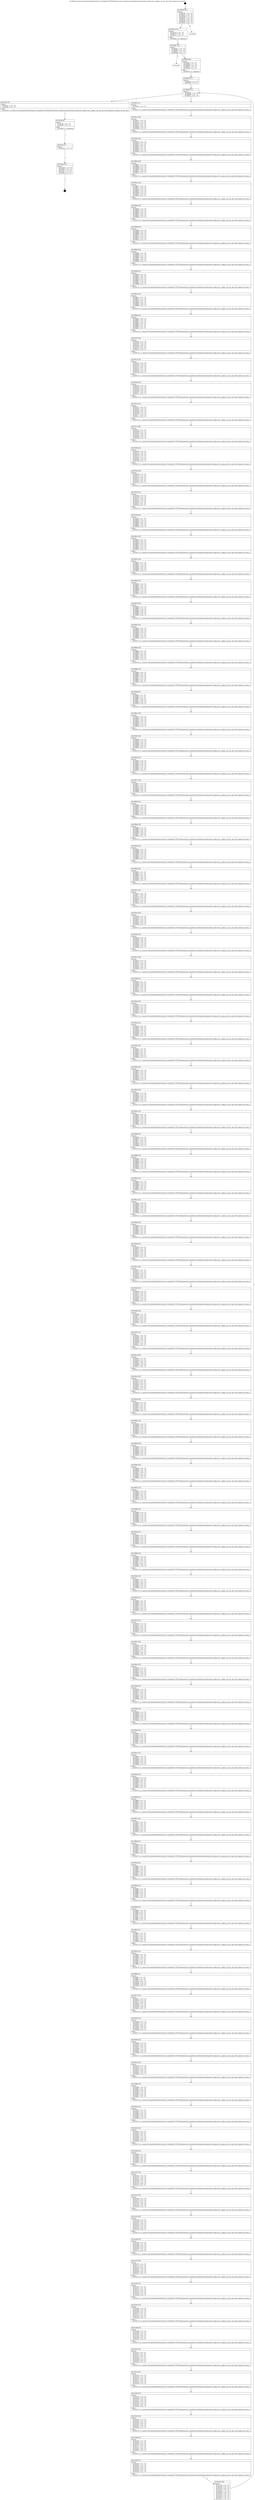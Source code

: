 digraph "0x109540" {
  label = "0x109540 (/mnt/c/Users/mathe/OneDrive/Área de Trabalho/TCC/POCII/binaries/extr_linuxdriversnetethernetsynopsysdwc-xlgmac-hw.c_xlgmac_init_hw_ops_Final-regular.out::main(0))"
  labelloc = "t"
  node[shape=record]

  Entry [label="",width=0.3,height=0.3,shape=circle,fillcolor=black,style=filled]
  "0x109540" [label="{
     0x109540 [35]\l
     | [instrs]\l
     &nbsp;&nbsp;0x109540 \<+1\>: ???\l
     &nbsp;&nbsp;0x109541 \<+3\>: ???\l
     &nbsp;&nbsp;0x109544 \<+7\>: ???\l
     &nbsp;&nbsp;0x10954b \<+7\>: ???\l
     &nbsp;&nbsp;0x109552 \<+3\>: ???\l
     &nbsp;&nbsp;0x109555 \<+4\>: ???\l
     &nbsp;&nbsp;0x109559 \<+4\>: ???\l
     &nbsp;&nbsp;0x10955d \<+6\>: ???\l
  }"]
  "0x109574" [label="{
     0x109574 [13]\l
     | [instrs]\l
     &nbsp;&nbsp;0x109574 \<+4\>: ???\l
     &nbsp;&nbsp;0x109578 \<+4\>: ???\l
     &nbsp;&nbsp;0x10957c \<+5\>: ???\l
     | [calls]\l
     &nbsp;&nbsp;0x109060 \{1\} (unknown)\l
  }"]
  "0x109563" [label="{
     0x109563\l
  }", style=dashed]
  "0x109581" [label="{
     0x109581 [14]\l
     | [instrs]\l
     &nbsp;&nbsp;0x109581 \<+3\>: ???\l
     &nbsp;&nbsp;0x109584 \<+3\>: ???\l
     &nbsp;&nbsp;0x109587 \<+2\>: ???\l
     &nbsp;&nbsp;0x109589 \<+6\>: ???\l
  }"]
  "0x10a2e8" [label="{
     0x10a2e8\l
  }", style=dashed]
  "0x10958f" [label="{
     0x10958f [28]\l
     | [instrs]\l
     &nbsp;&nbsp;0x10958f \<+5\>: ???\l
     &nbsp;&nbsp;0x109594 \<+7\>: ???\l
     &nbsp;&nbsp;0x10959b \<+4\>: ???\l
     &nbsp;&nbsp;0x10959f \<+7\>: ???\l
     &nbsp;&nbsp;0x1095a6 \<+5\>: ???\l
     | [calls]\l
     &nbsp;&nbsp;0x109050 \{1\} (unknown)\l
  }"]
  Exit [label="",width=0.3,height=0.3,shape=circle,fillcolor=black,style=filled,peripheries=2]
  "0x1095b6" [label="{
     0x1095b6 [12]\l
     | [instrs]\l
     &nbsp;&nbsp;0x1095b6 \<+3\>: ???\l
     &nbsp;&nbsp;0x1095b9 \<+3\>: ???\l
     &nbsp;&nbsp;0x1095bc \<+6\>: ???\l
  }"]
  "0x10a2d1" [label="{
     0x10a2d1 [9]\l
     | [instrs]\l
     &nbsp;&nbsp;0x10a2d1 \<+4\>: ???\l
     &nbsp;&nbsp;0x10a2d5 \<+5\>: ???\l
     | [calls]\l
     &nbsp;&nbsp;0x109230 \{1\} (/mnt/c/Users/mathe/OneDrive/Área de Trabalho/TCC/POCII/binaries/extr_linuxdriversnetethernetsynopsysdwc-xlgmac-hw.c_xlgmac_init_hw_ops_Final-regular.out::xlgmac_init_hw_ops)\l
  }"]
  "0x1095c2" [label="{
     0x1095c2 [5]\l
     | [instrs]\l
     &nbsp;&nbsp;0x1095c2 \<+5\>: ???\l
     | [calls]\l
     &nbsp;&nbsp;0x109170 \{1\} (/mnt/c/Users/mathe/OneDrive/Área de Trabalho/TCC/POCII/binaries/extr_linuxdriversnetethernetsynopsysdwc-xlgmac-hw.c_xlgmac_init_hw_ops_Final-regular.out::next_i)\l
  }"]
  "0x1095c7" [label="{
     0x1095c7 [28]\l
     | [instrs]\l
     &nbsp;&nbsp;0x1095c7 \<+5\>: ???\l
     &nbsp;&nbsp;0x1095cc \<+1\>: ???\l
     &nbsp;&nbsp;0x1095cd \<+2\>: ???\l
     &nbsp;&nbsp;0x1095cf \<+6\>: ???\l
     &nbsp;&nbsp;0x1095d5 \<+3\>: ???\l
     &nbsp;&nbsp;0x1095d8 \<+6\>: ???\l
     &nbsp;&nbsp;0x1095de \<+5\>: ???\l
     | [calls]\l
     &nbsp;&nbsp;0x109170 \{1\} (/mnt/c/Users/mathe/OneDrive/Área de Trabalho/TCC/POCII/binaries/extr_linuxdriversnetethernetsynopsysdwc-xlgmac-hw.c_xlgmac_init_hw_ops_Final-regular.out::next_i)\l
  }"]
  "0x1095e3" [label="{
     0x1095e3 [34]\l
     | [instrs]\l
     &nbsp;&nbsp;0x1095e3 \<+6\>: ???\l
     &nbsp;&nbsp;0x1095e9 \<+3\>: ???\l
     &nbsp;&nbsp;0x1095ec \<+4\>: ???\l
     &nbsp;&nbsp;0x1095f0 \<+4\>: ???\l
     &nbsp;&nbsp;0x1095f4 \<+7\>: ???\l
     &nbsp;&nbsp;0x1095fb \<+3\>: ???\l
     &nbsp;&nbsp;0x1095fe \<+2\>: ???\l
     &nbsp;&nbsp;0x109600 \<+5\>: ???\l
     | [calls]\l
     &nbsp;&nbsp;0x109170 \{1\} (/mnt/c/Users/mathe/OneDrive/Área de Trabalho/TCC/POCII/binaries/extr_linuxdriversnetethernetsynopsysdwc-xlgmac-hw.c_xlgmac_init_hw_ops_Final-regular.out::next_i)\l
  }"]
  "0x109605" [label="{
     0x109605 [28]\l
     | [instrs]\l
     &nbsp;&nbsp;0x109605 \<+5\>: ???\l
     &nbsp;&nbsp;0x10960a \<+1\>: ???\l
     &nbsp;&nbsp;0x10960b \<+2\>: ???\l
     &nbsp;&nbsp;0x10960d \<+6\>: ???\l
     &nbsp;&nbsp;0x109613 \<+3\>: ???\l
     &nbsp;&nbsp;0x109616 \<+6\>: ???\l
     &nbsp;&nbsp;0x10961c \<+5\>: ???\l
     | [calls]\l
     &nbsp;&nbsp;0x109170 \{1\} (/mnt/c/Users/mathe/OneDrive/Área de Trabalho/TCC/POCII/binaries/extr_linuxdriversnetethernetsynopsysdwc-xlgmac-hw.c_xlgmac_init_hw_ops_Final-regular.out::next_i)\l
  }"]
  "0x109621" [label="{
     0x109621 [35]\l
     | [instrs]\l
     &nbsp;&nbsp;0x109621 \<+6\>: ???\l
     &nbsp;&nbsp;0x109627 \<+3\>: ???\l
     &nbsp;&nbsp;0x10962a \<+4\>: ???\l
     &nbsp;&nbsp;0x10962e \<+4\>: ???\l
     &nbsp;&nbsp;0x109632 \<+7\>: ???\l
     &nbsp;&nbsp;0x109639 \<+3\>: ???\l
     &nbsp;&nbsp;0x10963c \<+3\>: ???\l
     &nbsp;&nbsp;0x10963f \<+5\>: ???\l
     | [calls]\l
     &nbsp;&nbsp;0x109170 \{1\} (/mnt/c/Users/mathe/OneDrive/Área de Trabalho/TCC/POCII/binaries/extr_linuxdriversnetethernetsynopsysdwc-xlgmac-hw.c_xlgmac_init_hw_ops_Final-regular.out::next_i)\l
  }"]
  "0x109644" [label="{
     0x109644 [28]\l
     | [instrs]\l
     &nbsp;&nbsp;0x109644 \<+5\>: ???\l
     &nbsp;&nbsp;0x109649 \<+1\>: ???\l
     &nbsp;&nbsp;0x10964a \<+2\>: ???\l
     &nbsp;&nbsp;0x10964c \<+6\>: ???\l
     &nbsp;&nbsp;0x109652 \<+3\>: ???\l
     &nbsp;&nbsp;0x109655 \<+6\>: ???\l
     &nbsp;&nbsp;0x10965b \<+5\>: ???\l
     | [calls]\l
     &nbsp;&nbsp;0x109170 \{1\} (/mnt/c/Users/mathe/OneDrive/Área de Trabalho/TCC/POCII/binaries/extr_linuxdriversnetethernetsynopsysdwc-xlgmac-hw.c_xlgmac_init_hw_ops_Final-regular.out::next_i)\l
  }"]
  "0x109660" [label="{
     0x109660 [35]\l
     | [instrs]\l
     &nbsp;&nbsp;0x109660 \<+6\>: ???\l
     &nbsp;&nbsp;0x109666 \<+3\>: ???\l
     &nbsp;&nbsp;0x109669 \<+4\>: ???\l
     &nbsp;&nbsp;0x10966d \<+4\>: ???\l
     &nbsp;&nbsp;0x109671 \<+7\>: ???\l
     &nbsp;&nbsp;0x109678 \<+3\>: ???\l
     &nbsp;&nbsp;0x10967b \<+3\>: ???\l
     &nbsp;&nbsp;0x10967e \<+5\>: ???\l
     | [calls]\l
     &nbsp;&nbsp;0x109170 \{1\} (/mnt/c/Users/mathe/OneDrive/Área de Trabalho/TCC/POCII/binaries/extr_linuxdriversnetethernetsynopsysdwc-xlgmac-hw.c_xlgmac_init_hw_ops_Final-regular.out::next_i)\l
  }"]
  "0x109683" [label="{
     0x109683 [28]\l
     | [instrs]\l
     &nbsp;&nbsp;0x109683 \<+5\>: ???\l
     &nbsp;&nbsp;0x109688 \<+1\>: ???\l
     &nbsp;&nbsp;0x109689 \<+2\>: ???\l
     &nbsp;&nbsp;0x10968b \<+6\>: ???\l
     &nbsp;&nbsp;0x109691 \<+3\>: ???\l
     &nbsp;&nbsp;0x109694 \<+6\>: ???\l
     &nbsp;&nbsp;0x10969a \<+5\>: ???\l
     | [calls]\l
     &nbsp;&nbsp;0x109170 \{1\} (/mnt/c/Users/mathe/OneDrive/Área de Trabalho/TCC/POCII/binaries/extr_linuxdriversnetethernetsynopsysdwc-xlgmac-hw.c_xlgmac_init_hw_ops_Final-regular.out::next_i)\l
  }"]
  "0x10969f" [label="{
     0x10969f [35]\l
     | [instrs]\l
     &nbsp;&nbsp;0x10969f \<+6\>: ???\l
     &nbsp;&nbsp;0x1096a5 \<+3\>: ???\l
     &nbsp;&nbsp;0x1096a8 \<+4\>: ???\l
     &nbsp;&nbsp;0x1096ac \<+4\>: ???\l
     &nbsp;&nbsp;0x1096b0 \<+7\>: ???\l
     &nbsp;&nbsp;0x1096b7 \<+3\>: ???\l
     &nbsp;&nbsp;0x1096ba \<+3\>: ???\l
     &nbsp;&nbsp;0x1096bd \<+5\>: ???\l
     | [calls]\l
     &nbsp;&nbsp;0x109170 \{1\} (/mnt/c/Users/mathe/OneDrive/Área de Trabalho/TCC/POCII/binaries/extr_linuxdriversnetethernetsynopsysdwc-xlgmac-hw.c_xlgmac_init_hw_ops_Final-regular.out::next_i)\l
  }"]
  "0x1096c2" [label="{
     0x1096c2 [28]\l
     | [instrs]\l
     &nbsp;&nbsp;0x1096c2 \<+5\>: ???\l
     &nbsp;&nbsp;0x1096c7 \<+1\>: ???\l
     &nbsp;&nbsp;0x1096c8 \<+2\>: ???\l
     &nbsp;&nbsp;0x1096ca \<+6\>: ???\l
     &nbsp;&nbsp;0x1096d0 \<+3\>: ???\l
     &nbsp;&nbsp;0x1096d3 \<+6\>: ???\l
     &nbsp;&nbsp;0x1096d9 \<+5\>: ???\l
     | [calls]\l
     &nbsp;&nbsp;0x109170 \{1\} (/mnt/c/Users/mathe/OneDrive/Área de Trabalho/TCC/POCII/binaries/extr_linuxdriversnetethernetsynopsysdwc-xlgmac-hw.c_xlgmac_init_hw_ops_Final-regular.out::next_i)\l
  }"]
  "0x1096de" [label="{
     0x1096de [35]\l
     | [instrs]\l
     &nbsp;&nbsp;0x1096de \<+6\>: ???\l
     &nbsp;&nbsp;0x1096e4 \<+3\>: ???\l
     &nbsp;&nbsp;0x1096e7 \<+4\>: ???\l
     &nbsp;&nbsp;0x1096eb \<+4\>: ???\l
     &nbsp;&nbsp;0x1096ef \<+7\>: ???\l
     &nbsp;&nbsp;0x1096f6 \<+3\>: ???\l
     &nbsp;&nbsp;0x1096f9 \<+3\>: ???\l
     &nbsp;&nbsp;0x1096fc \<+5\>: ???\l
     | [calls]\l
     &nbsp;&nbsp;0x109170 \{1\} (/mnt/c/Users/mathe/OneDrive/Área de Trabalho/TCC/POCII/binaries/extr_linuxdriversnetethernetsynopsysdwc-xlgmac-hw.c_xlgmac_init_hw_ops_Final-regular.out::next_i)\l
  }"]
  "0x109701" [label="{
     0x109701 [28]\l
     | [instrs]\l
     &nbsp;&nbsp;0x109701 \<+5\>: ???\l
     &nbsp;&nbsp;0x109706 \<+1\>: ???\l
     &nbsp;&nbsp;0x109707 \<+2\>: ???\l
     &nbsp;&nbsp;0x109709 \<+6\>: ???\l
     &nbsp;&nbsp;0x10970f \<+3\>: ???\l
     &nbsp;&nbsp;0x109712 \<+6\>: ???\l
     &nbsp;&nbsp;0x109718 \<+5\>: ???\l
     | [calls]\l
     &nbsp;&nbsp;0x109170 \{1\} (/mnt/c/Users/mathe/OneDrive/Área de Trabalho/TCC/POCII/binaries/extr_linuxdriversnetethernetsynopsysdwc-xlgmac-hw.c_xlgmac_init_hw_ops_Final-regular.out::next_i)\l
  }"]
  "0x10971d" [label="{
     0x10971d [35]\l
     | [instrs]\l
     &nbsp;&nbsp;0x10971d \<+6\>: ???\l
     &nbsp;&nbsp;0x109723 \<+3\>: ???\l
     &nbsp;&nbsp;0x109726 \<+4\>: ???\l
     &nbsp;&nbsp;0x10972a \<+4\>: ???\l
     &nbsp;&nbsp;0x10972e \<+7\>: ???\l
     &nbsp;&nbsp;0x109735 \<+3\>: ???\l
     &nbsp;&nbsp;0x109738 \<+3\>: ???\l
     &nbsp;&nbsp;0x10973b \<+5\>: ???\l
     | [calls]\l
     &nbsp;&nbsp;0x109170 \{1\} (/mnt/c/Users/mathe/OneDrive/Área de Trabalho/TCC/POCII/binaries/extr_linuxdriversnetethernetsynopsysdwc-xlgmac-hw.c_xlgmac_init_hw_ops_Final-regular.out::next_i)\l
  }"]
  "0x109740" [label="{
     0x109740 [28]\l
     | [instrs]\l
     &nbsp;&nbsp;0x109740 \<+5\>: ???\l
     &nbsp;&nbsp;0x109745 \<+1\>: ???\l
     &nbsp;&nbsp;0x109746 \<+2\>: ???\l
     &nbsp;&nbsp;0x109748 \<+6\>: ???\l
     &nbsp;&nbsp;0x10974e \<+3\>: ???\l
     &nbsp;&nbsp;0x109751 \<+6\>: ???\l
     &nbsp;&nbsp;0x109757 \<+5\>: ???\l
     | [calls]\l
     &nbsp;&nbsp;0x109170 \{1\} (/mnt/c/Users/mathe/OneDrive/Área de Trabalho/TCC/POCII/binaries/extr_linuxdriversnetethernetsynopsysdwc-xlgmac-hw.c_xlgmac_init_hw_ops_Final-regular.out::next_i)\l
  }"]
  "0x10975c" [label="{
     0x10975c [35]\l
     | [instrs]\l
     &nbsp;&nbsp;0x10975c \<+6\>: ???\l
     &nbsp;&nbsp;0x109762 \<+3\>: ???\l
     &nbsp;&nbsp;0x109765 \<+4\>: ???\l
     &nbsp;&nbsp;0x109769 \<+4\>: ???\l
     &nbsp;&nbsp;0x10976d \<+7\>: ???\l
     &nbsp;&nbsp;0x109774 \<+3\>: ???\l
     &nbsp;&nbsp;0x109777 \<+3\>: ???\l
     &nbsp;&nbsp;0x10977a \<+5\>: ???\l
     | [calls]\l
     &nbsp;&nbsp;0x109170 \{1\} (/mnt/c/Users/mathe/OneDrive/Área de Trabalho/TCC/POCII/binaries/extr_linuxdriversnetethernetsynopsysdwc-xlgmac-hw.c_xlgmac_init_hw_ops_Final-regular.out::next_i)\l
  }"]
  "0x10977f" [label="{
     0x10977f [28]\l
     | [instrs]\l
     &nbsp;&nbsp;0x10977f \<+5\>: ???\l
     &nbsp;&nbsp;0x109784 \<+1\>: ???\l
     &nbsp;&nbsp;0x109785 \<+2\>: ???\l
     &nbsp;&nbsp;0x109787 \<+6\>: ???\l
     &nbsp;&nbsp;0x10978d \<+3\>: ???\l
     &nbsp;&nbsp;0x109790 \<+6\>: ???\l
     &nbsp;&nbsp;0x109796 \<+5\>: ???\l
     | [calls]\l
     &nbsp;&nbsp;0x109170 \{1\} (/mnt/c/Users/mathe/OneDrive/Área de Trabalho/TCC/POCII/binaries/extr_linuxdriversnetethernetsynopsysdwc-xlgmac-hw.c_xlgmac_init_hw_ops_Final-regular.out::next_i)\l
  }"]
  "0x10979b" [label="{
     0x10979b [35]\l
     | [instrs]\l
     &nbsp;&nbsp;0x10979b \<+6\>: ???\l
     &nbsp;&nbsp;0x1097a1 \<+3\>: ???\l
     &nbsp;&nbsp;0x1097a4 \<+4\>: ???\l
     &nbsp;&nbsp;0x1097a8 \<+4\>: ???\l
     &nbsp;&nbsp;0x1097ac \<+7\>: ???\l
     &nbsp;&nbsp;0x1097b3 \<+3\>: ???\l
     &nbsp;&nbsp;0x1097b6 \<+3\>: ???\l
     &nbsp;&nbsp;0x1097b9 \<+5\>: ???\l
     | [calls]\l
     &nbsp;&nbsp;0x109170 \{1\} (/mnt/c/Users/mathe/OneDrive/Área de Trabalho/TCC/POCII/binaries/extr_linuxdriversnetethernetsynopsysdwc-xlgmac-hw.c_xlgmac_init_hw_ops_Final-regular.out::next_i)\l
  }"]
  "0x1097be" [label="{
     0x1097be [28]\l
     | [instrs]\l
     &nbsp;&nbsp;0x1097be \<+5\>: ???\l
     &nbsp;&nbsp;0x1097c3 \<+1\>: ???\l
     &nbsp;&nbsp;0x1097c4 \<+2\>: ???\l
     &nbsp;&nbsp;0x1097c6 \<+6\>: ???\l
     &nbsp;&nbsp;0x1097cc \<+3\>: ???\l
     &nbsp;&nbsp;0x1097cf \<+6\>: ???\l
     &nbsp;&nbsp;0x1097d5 \<+5\>: ???\l
     | [calls]\l
     &nbsp;&nbsp;0x109170 \{1\} (/mnt/c/Users/mathe/OneDrive/Área de Trabalho/TCC/POCII/binaries/extr_linuxdriversnetethernetsynopsysdwc-xlgmac-hw.c_xlgmac_init_hw_ops_Final-regular.out::next_i)\l
  }"]
  "0x1097da" [label="{
     0x1097da [35]\l
     | [instrs]\l
     &nbsp;&nbsp;0x1097da \<+6\>: ???\l
     &nbsp;&nbsp;0x1097e0 \<+3\>: ???\l
     &nbsp;&nbsp;0x1097e3 \<+4\>: ???\l
     &nbsp;&nbsp;0x1097e7 \<+4\>: ???\l
     &nbsp;&nbsp;0x1097eb \<+7\>: ???\l
     &nbsp;&nbsp;0x1097f2 \<+3\>: ???\l
     &nbsp;&nbsp;0x1097f5 \<+3\>: ???\l
     &nbsp;&nbsp;0x1097f8 \<+5\>: ???\l
     | [calls]\l
     &nbsp;&nbsp;0x109170 \{1\} (/mnt/c/Users/mathe/OneDrive/Área de Trabalho/TCC/POCII/binaries/extr_linuxdriversnetethernetsynopsysdwc-xlgmac-hw.c_xlgmac_init_hw_ops_Final-regular.out::next_i)\l
  }"]
  "0x1097fd" [label="{
     0x1097fd [28]\l
     | [instrs]\l
     &nbsp;&nbsp;0x1097fd \<+5\>: ???\l
     &nbsp;&nbsp;0x109802 \<+1\>: ???\l
     &nbsp;&nbsp;0x109803 \<+2\>: ???\l
     &nbsp;&nbsp;0x109805 \<+6\>: ???\l
     &nbsp;&nbsp;0x10980b \<+3\>: ???\l
     &nbsp;&nbsp;0x10980e \<+6\>: ???\l
     &nbsp;&nbsp;0x109814 \<+5\>: ???\l
     | [calls]\l
     &nbsp;&nbsp;0x109170 \{1\} (/mnt/c/Users/mathe/OneDrive/Área de Trabalho/TCC/POCII/binaries/extr_linuxdriversnetethernetsynopsysdwc-xlgmac-hw.c_xlgmac_init_hw_ops_Final-regular.out::next_i)\l
  }"]
  "0x109819" [label="{
     0x109819 [35]\l
     | [instrs]\l
     &nbsp;&nbsp;0x109819 \<+6\>: ???\l
     &nbsp;&nbsp;0x10981f \<+3\>: ???\l
     &nbsp;&nbsp;0x109822 \<+4\>: ???\l
     &nbsp;&nbsp;0x109826 \<+4\>: ???\l
     &nbsp;&nbsp;0x10982a \<+7\>: ???\l
     &nbsp;&nbsp;0x109831 \<+3\>: ???\l
     &nbsp;&nbsp;0x109834 \<+3\>: ???\l
     &nbsp;&nbsp;0x109837 \<+5\>: ???\l
     | [calls]\l
     &nbsp;&nbsp;0x109170 \{1\} (/mnt/c/Users/mathe/OneDrive/Área de Trabalho/TCC/POCII/binaries/extr_linuxdriversnetethernetsynopsysdwc-xlgmac-hw.c_xlgmac_init_hw_ops_Final-regular.out::next_i)\l
  }"]
  "0x10983c" [label="{
     0x10983c [28]\l
     | [instrs]\l
     &nbsp;&nbsp;0x10983c \<+5\>: ???\l
     &nbsp;&nbsp;0x109841 \<+1\>: ???\l
     &nbsp;&nbsp;0x109842 \<+2\>: ???\l
     &nbsp;&nbsp;0x109844 \<+6\>: ???\l
     &nbsp;&nbsp;0x10984a \<+3\>: ???\l
     &nbsp;&nbsp;0x10984d \<+6\>: ???\l
     &nbsp;&nbsp;0x109853 \<+5\>: ???\l
     | [calls]\l
     &nbsp;&nbsp;0x109170 \{1\} (/mnt/c/Users/mathe/OneDrive/Área de Trabalho/TCC/POCII/binaries/extr_linuxdriversnetethernetsynopsysdwc-xlgmac-hw.c_xlgmac_init_hw_ops_Final-regular.out::next_i)\l
  }"]
  "0x109858" [label="{
     0x109858 [35]\l
     | [instrs]\l
     &nbsp;&nbsp;0x109858 \<+6\>: ???\l
     &nbsp;&nbsp;0x10985e \<+3\>: ???\l
     &nbsp;&nbsp;0x109861 \<+4\>: ???\l
     &nbsp;&nbsp;0x109865 \<+4\>: ???\l
     &nbsp;&nbsp;0x109869 \<+7\>: ???\l
     &nbsp;&nbsp;0x109870 \<+3\>: ???\l
     &nbsp;&nbsp;0x109873 \<+3\>: ???\l
     &nbsp;&nbsp;0x109876 \<+5\>: ???\l
     | [calls]\l
     &nbsp;&nbsp;0x109170 \{1\} (/mnt/c/Users/mathe/OneDrive/Área de Trabalho/TCC/POCII/binaries/extr_linuxdriversnetethernetsynopsysdwc-xlgmac-hw.c_xlgmac_init_hw_ops_Final-regular.out::next_i)\l
  }"]
  "0x10987b" [label="{
     0x10987b [28]\l
     | [instrs]\l
     &nbsp;&nbsp;0x10987b \<+5\>: ???\l
     &nbsp;&nbsp;0x109880 \<+1\>: ???\l
     &nbsp;&nbsp;0x109881 \<+2\>: ???\l
     &nbsp;&nbsp;0x109883 \<+6\>: ???\l
     &nbsp;&nbsp;0x109889 \<+3\>: ???\l
     &nbsp;&nbsp;0x10988c \<+6\>: ???\l
     &nbsp;&nbsp;0x109892 \<+5\>: ???\l
     | [calls]\l
     &nbsp;&nbsp;0x109170 \{1\} (/mnt/c/Users/mathe/OneDrive/Área de Trabalho/TCC/POCII/binaries/extr_linuxdriversnetethernetsynopsysdwc-xlgmac-hw.c_xlgmac_init_hw_ops_Final-regular.out::next_i)\l
  }"]
  "0x109897" [label="{
     0x109897 [35]\l
     | [instrs]\l
     &nbsp;&nbsp;0x109897 \<+6\>: ???\l
     &nbsp;&nbsp;0x10989d \<+3\>: ???\l
     &nbsp;&nbsp;0x1098a0 \<+4\>: ???\l
     &nbsp;&nbsp;0x1098a4 \<+4\>: ???\l
     &nbsp;&nbsp;0x1098a8 \<+7\>: ???\l
     &nbsp;&nbsp;0x1098af \<+3\>: ???\l
     &nbsp;&nbsp;0x1098b2 \<+3\>: ???\l
     &nbsp;&nbsp;0x1098b5 \<+5\>: ???\l
     | [calls]\l
     &nbsp;&nbsp;0x109170 \{1\} (/mnt/c/Users/mathe/OneDrive/Área de Trabalho/TCC/POCII/binaries/extr_linuxdriversnetethernetsynopsysdwc-xlgmac-hw.c_xlgmac_init_hw_ops_Final-regular.out::next_i)\l
  }"]
  "0x1098ba" [label="{
     0x1098ba [28]\l
     | [instrs]\l
     &nbsp;&nbsp;0x1098ba \<+5\>: ???\l
     &nbsp;&nbsp;0x1098bf \<+1\>: ???\l
     &nbsp;&nbsp;0x1098c0 \<+2\>: ???\l
     &nbsp;&nbsp;0x1098c2 \<+6\>: ???\l
     &nbsp;&nbsp;0x1098c8 \<+3\>: ???\l
     &nbsp;&nbsp;0x1098cb \<+6\>: ???\l
     &nbsp;&nbsp;0x1098d1 \<+5\>: ???\l
     | [calls]\l
     &nbsp;&nbsp;0x109170 \{1\} (/mnt/c/Users/mathe/OneDrive/Área de Trabalho/TCC/POCII/binaries/extr_linuxdriversnetethernetsynopsysdwc-xlgmac-hw.c_xlgmac_init_hw_ops_Final-regular.out::next_i)\l
  }"]
  "0x1098d6" [label="{
     0x1098d6 [35]\l
     | [instrs]\l
     &nbsp;&nbsp;0x1098d6 \<+6\>: ???\l
     &nbsp;&nbsp;0x1098dc \<+3\>: ???\l
     &nbsp;&nbsp;0x1098df \<+4\>: ???\l
     &nbsp;&nbsp;0x1098e3 \<+4\>: ???\l
     &nbsp;&nbsp;0x1098e7 \<+7\>: ???\l
     &nbsp;&nbsp;0x1098ee \<+3\>: ???\l
     &nbsp;&nbsp;0x1098f1 \<+3\>: ???\l
     &nbsp;&nbsp;0x1098f4 \<+5\>: ???\l
     | [calls]\l
     &nbsp;&nbsp;0x109170 \{1\} (/mnt/c/Users/mathe/OneDrive/Área de Trabalho/TCC/POCII/binaries/extr_linuxdriversnetethernetsynopsysdwc-xlgmac-hw.c_xlgmac_init_hw_ops_Final-regular.out::next_i)\l
  }"]
  "0x1098f9" [label="{
     0x1098f9 [28]\l
     | [instrs]\l
     &nbsp;&nbsp;0x1098f9 \<+5\>: ???\l
     &nbsp;&nbsp;0x1098fe \<+1\>: ???\l
     &nbsp;&nbsp;0x1098ff \<+2\>: ???\l
     &nbsp;&nbsp;0x109901 \<+6\>: ???\l
     &nbsp;&nbsp;0x109907 \<+3\>: ???\l
     &nbsp;&nbsp;0x10990a \<+6\>: ???\l
     &nbsp;&nbsp;0x109910 \<+5\>: ???\l
     | [calls]\l
     &nbsp;&nbsp;0x109170 \{1\} (/mnt/c/Users/mathe/OneDrive/Área de Trabalho/TCC/POCII/binaries/extr_linuxdriversnetethernetsynopsysdwc-xlgmac-hw.c_xlgmac_init_hw_ops_Final-regular.out::next_i)\l
  }"]
  "0x109915" [label="{
     0x109915 [35]\l
     | [instrs]\l
     &nbsp;&nbsp;0x109915 \<+6\>: ???\l
     &nbsp;&nbsp;0x10991b \<+3\>: ???\l
     &nbsp;&nbsp;0x10991e \<+4\>: ???\l
     &nbsp;&nbsp;0x109922 \<+4\>: ???\l
     &nbsp;&nbsp;0x109926 \<+7\>: ???\l
     &nbsp;&nbsp;0x10992d \<+3\>: ???\l
     &nbsp;&nbsp;0x109930 \<+3\>: ???\l
     &nbsp;&nbsp;0x109933 \<+5\>: ???\l
     | [calls]\l
     &nbsp;&nbsp;0x109170 \{1\} (/mnt/c/Users/mathe/OneDrive/Área de Trabalho/TCC/POCII/binaries/extr_linuxdriversnetethernetsynopsysdwc-xlgmac-hw.c_xlgmac_init_hw_ops_Final-regular.out::next_i)\l
  }"]
  "0x109938" [label="{
     0x109938 [28]\l
     | [instrs]\l
     &nbsp;&nbsp;0x109938 \<+5\>: ???\l
     &nbsp;&nbsp;0x10993d \<+1\>: ???\l
     &nbsp;&nbsp;0x10993e \<+2\>: ???\l
     &nbsp;&nbsp;0x109940 \<+6\>: ???\l
     &nbsp;&nbsp;0x109946 \<+3\>: ???\l
     &nbsp;&nbsp;0x109949 \<+6\>: ???\l
     &nbsp;&nbsp;0x10994f \<+5\>: ???\l
     | [calls]\l
     &nbsp;&nbsp;0x109170 \{1\} (/mnt/c/Users/mathe/OneDrive/Área de Trabalho/TCC/POCII/binaries/extr_linuxdriversnetethernetsynopsysdwc-xlgmac-hw.c_xlgmac_init_hw_ops_Final-regular.out::next_i)\l
  }"]
  "0x109954" [label="{
     0x109954 [35]\l
     | [instrs]\l
     &nbsp;&nbsp;0x109954 \<+6\>: ???\l
     &nbsp;&nbsp;0x10995a \<+3\>: ???\l
     &nbsp;&nbsp;0x10995d \<+4\>: ???\l
     &nbsp;&nbsp;0x109961 \<+4\>: ???\l
     &nbsp;&nbsp;0x109965 \<+7\>: ???\l
     &nbsp;&nbsp;0x10996c \<+3\>: ???\l
     &nbsp;&nbsp;0x10996f \<+3\>: ???\l
     &nbsp;&nbsp;0x109972 \<+5\>: ???\l
     | [calls]\l
     &nbsp;&nbsp;0x109170 \{1\} (/mnt/c/Users/mathe/OneDrive/Área de Trabalho/TCC/POCII/binaries/extr_linuxdriversnetethernetsynopsysdwc-xlgmac-hw.c_xlgmac_init_hw_ops_Final-regular.out::next_i)\l
  }"]
  "0x109977" [label="{
     0x109977 [28]\l
     | [instrs]\l
     &nbsp;&nbsp;0x109977 \<+5\>: ???\l
     &nbsp;&nbsp;0x10997c \<+1\>: ???\l
     &nbsp;&nbsp;0x10997d \<+2\>: ???\l
     &nbsp;&nbsp;0x10997f \<+6\>: ???\l
     &nbsp;&nbsp;0x109985 \<+3\>: ???\l
     &nbsp;&nbsp;0x109988 \<+6\>: ???\l
     &nbsp;&nbsp;0x10998e \<+5\>: ???\l
     | [calls]\l
     &nbsp;&nbsp;0x109170 \{1\} (/mnt/c/Users/mathe/OneDrive/Área de Trabalho/TCC/POCII/binaries/extr_linuxdriversnetethernetsynopsysdwc-xlgmac-hw.c_xlgmac_init_hw_ops_Final-regular.out::next_i)\l
  }"]
  "0x109993" [label="{
     0x109993 [35]\l
     | [instrs]\l
     &nbsp;&nbsp;0x109993 \<+6\>: ???\l
     &nbsp;&nbsp;0x109999 \<+3\>: ???\l
     &nbsp;&nbsp;0x10999c \<+4\>: ???\l
     &nbsp;&nbsp;0x1099a0 \<+4\>: ???\l
     &nbsp;&nbsp;0x1099a4 \<+7\>: ???\l
     &nbsp;&nbsp;0x1099ab \<+3\>: ???\l
     &nbsp;&nbsp;0x1099ae \<+3\>: ???\l
     &nbsp;&nbsp;0x1099b1 \<+5\>: ???\l
     | [calls]\l
     &nbsp;&nbsp;0x109170 \{1\} (/mnt/c/Users/mathe/OneDrive/Área de Trabalho/TCC/POCII/binaries/extr_linuxdriversnetethernetsynopsysdwc-xlgmac-hw.c_xlgmac_init_hw_ops_Final-regular.out::next_i)\l
  }"]
  "0x1099b6" [label="{
     0x1099b6 [28]\l
     | [instrs]\l
     &nbsp;&nbsp;0x1099b6 \<+5\>: ???\l
     &nbsp;&nbsp;0x1099bb \<+1\>: ???\l
     &nbsp;&nbsp;0x1099bc \<+2\>: ???\l
     &nbsp;&nbsp;0x1099be \<+6\>: ???\l
     &nbsp;&nbsp;0x1099c4 \<+3\>: ???\l
     &nbsp;&nbsp;0x1099c7 \<+6\>: ???\l
     &nbsp;&nbsp;0x1099cd \<+5\>: ???\l
     | [calls]\l
     &nbsp;&nbsp;0x109170 \{1\} (/mnt/c/Users/mathe/OneDrive/Área de Trabalho/TCC/POCII/binaries/extr_linuxdriversnetethernetsynopsysdwc-xlgmac-hw.c_xlgmac_init_hw_ops_Final-regular.out::next_i)\l
  }"]
  "0x1099d2" [label="{
     0x1099d2 [35]\l
     | [instrs]\l
     &nbsp;&nbsp;0x1099d2 \<+6\>: ???\l
     &nbsp;&nbsp;0x1099d8 \<+3\>: ???\l
     &nbsp;&nbsp;0x1099db \<+4\>: ???\l
     &nbsp;&nbsp;0x1099df \<+4\>: ???\l
     &nbsp;&nbsp;0x1099e3 \<+7\>: ???\l
     &nbsp;&nbsp;0x1099ea \<+3\>: ???\l
     &nbsp;&nbsp;0x1099ed \<+3\>: ???\l
     &nbsp;&nbsp;0x1099f0 \<+5\>: ???\l
     | [calls]\l
     &nbsp;&nbsp;0x109170 \{1\} (/mnt/c/Users/mathe/OneDrive/Área de Trabalho/TCC/POCII/binaries/extr_linuxdriversnetethernetsynopsysdwc-xlgmac-hw.c_xlgmac_init_hw_ops_Final-regular.out::next_i)\l
  }"]
  "0x1099f5" [label="{
     0x1099f5 [28]\l
     | [instrs]\l
     &nbsp;&nbsp;0x1099f5 \<+5\>: ???\l
     &nbsp;&nbsp;0x1099fa \<+1\>: ???\l
     &nbsp;&nbsp;0x1099fb \<+2\>: ???\l
     &nbsp;&nbsp;0x1099fd \<+6\>: ???\l
     &nbsp;&nbsp;0x109a03 \<+3\>: ???\l
     &nbsp;&nbsp;0x109a06 \<+6\>: ???\l
     &nbsp;&nbsp;0x109a0c \<+5\>: ???\l
     | [calls]\l
     &nbsp;&nbsp;0x109170 \{1\} (/mnt/c/Users/mathe/OneDrive/Área de Trabalho/TCC/POCII/binaries/extr_linuxdriversnetethernetsynopsysdwc-xlgmac-hw.c_xlgmac_init_hw_ops_Final-regular.out::next_i)\l
  }"]
  "0x109a11" [label="{
     0x109a11 [35]\l
     | [instrs]\l
     &nbsp;&nbsp;0x109a11 \<+6\>: ???\l
     &nbsp;&nbsp;0x109a17 \<+3\>: ???\l
     &nbsp;&nbsp;0x109a1a \<+4\>: ???\l
     &nbsp;&nbsp;0x109a1e \<+4\>: ???\l
     &nbsp;&nbsp;0x109a22 \<+7\>: ???\l
     &nbsp;&nbsp;0x109a29 \<+3\>: ???\l
     &nbsp;&nbsp;0x109a2c \<+3\>: ???\l
     &nbsp;&nbsp;0x109a2f \<+5\>: ???\l
     | [calls]\l
     &nbsp;&nbsp;0x109170 \{1\} (/mnt/c/Users/mathe/OneDrive/Área de Trabalho/TCC/POCII/binaries/extr_linuxdriversnetethernetsynopsysdwc-xlgmac-hw.c_xlgmac_init_hw_ops_Final-regular.out::next_i)\l
  }"]
  "0x109a34" [label="{
     0x109a34 [28]\l
     | [instrs]\l
     &nbsp;&nbsp;0x109a34 \<+5\>: ???\l
     &nbsp;&nbsp;0x109a39 \<+1\>: ???\l
     &nbsp;&nbsp;0x109a3a \<+2\>: ???\l
     &nbsp;&nbsp;0x109a3c \<+6\>: ???\l
     &nbsp;&nbsp;0x109a42 \<+3\>: ???\l
     &nbsp;&nbsp;0x109a45 \<+6\>: ???\l
     &nbsp;&nbsp;0x109a4b \<+5\>: ???\l
     | [calls]\l
     &nbsp;&nbsp;0x109170 \{1\} (/mnt/c/Users/mathe/OneDrive/Área de Trabalho/TCC/POCII/binaries/extr_linuxdriversnetethernetsynopsysdwc-xlgmac-hw.c_xlgmac_init_hw_ops_Final-regular.out::next_i)\l
  }"]
  "0x109a50" [label="{
     0x109a50 [35]\l
     | [instrs]\l
     &nbsp;&nbsp;0x109a50 \<+6\>: ???\l
     &nbsp;&nbsp;0x109a56 \<+3\>: ???\l
     &nbsp;&nbsp;0x109a59 \<+4\>: ???\l
     &nbsp;&nbsp;0x109a5d \<+4\>: ???\l
     &nbsp;&nbsp;0x109a61 \<+7\>: ???\l
     &nbsp;&nbsp;0x109a68 \<+3\>: ???\l
     &nbsp;&nbsp;0x109a6b \<+3\>: ???\l
     &nbsp;&nbsp;0x109a6e \<+5\>: ???\l
     | [calls]\l
     &nbsp;&nbsp;0x109170 \{1\} (/mnt/c/Users/mathe/OneDrive/Área de Trabalho/TCC/POCII/binaries/extr_linuxdriversnetethernetsynopsysdwc-xlgmac-hw.c_xlgmac_init_hw_ops_Final-regular.out::next_i)\l
  }"]
  "0x109a73" [label="{
     0x109a73 [28]\l
     | [instrs]\l
     &nbsp;&nbsp;0x109a73 \<+5\>: ???\l
     &nbsp;&nbsp;0x109a78 \<+1\>: ???\l
     &nbsp;&nbsp;0x109a79 \<+2\>: ???\l
     &nbsp;&nbsp;0x109a7b \<+6\>: ???\l
     &nbsp;&nbsp;0x109a81 \<+3\>: ???\l
     &nbsp;&nbsp;0x109a84 \<+6\>: ???\l
     &nbsp;&nbsp;0x109a8a \<+5\>: ???\l
     | [calls]\l
     &nbsp;&nbsp;0x109170 \{1\} (/mnt/c/Users/mathe/OneDrive/Área de Trabalho/TCC/POCII/binaries/extr_linuxdriversnetethernetsynopsysdwc-xlgmac-hw.c_xlgmac_init_hw_ops_Final-regular.out::next_i)\l
  }"]
  "0x109a8f" [label="{
     0x109a8f [35]\l
     | [instrs]\l
     &nbsp;&nbsp;0x109a8f \<+6\>: ???\l
     &nbsp;&nbsp;0x109a95 \<+3\>: ???\l
     &nbsp;&nbsp;0x109a98 \<+4\>: ???\l
     &nbsp;&nbsp;0x109a9c \<+4\>: ???\l
     &nbsp;&nbsp;0x109aa0 \<+7\>: ???\l
     &nbsp;&nbsp;0x109aa7 \<+3\>: ???\l
     &nbsp;&nbsp;0x109aaa \<+3\>: ???\l
     &nbsp;&nbsp;0x109aad \<+5\>: ???\l
     | [calls]\l
     &nbsp;&nbsp;0x109170 \{1\} (/mnt/c/Users/mathe/OneDrive/Área de Trabalho/TCC/POCII/binaries/extr_linuxdriversnetethernetsynopsysdwc-xlgmac-hw.c_xlgmac_init_hw_ops_Final-regular.out::next_i)\l
  }"]
  "0x109ab2" [label="{
     0x109ab2 [28]\l
     | [instrs]\l
     &nbsp;&nbsp;0x109ab2 \<+5\>: ???\l
     &nbsp;&nbsp;0x109ab7 \<+1\>: ???\l
     &nbsp;&nbsp;0x109ab8 \<+2\>: ???\l
     &nbsp;&nbsp;0x109aba \<+6\>: ???\l
     &nbsp;&nbsp;0x109ac0 \<+3\>: ???\l
     &nbsp;&nbsp;0x109ac3 \<+6\>: ???\l
     &nbsp;&nbsp;0x109ac9 \<+5\>: ???\l
     | [calls]\l
     &nbsp;&nbsp;0x109170 \{1\} (/mnt/c/Users/mathe/OneDrive/Área de Trabalho/TCC/POCII/binaries/extr_linuxdriversnetethernetsynopsysdwc-xlgmac-hw.c_xlgmac_init_hw_ops_Final-regular.out::next_i)\l
  }"]
  "0x109ace" [label="{
     0x109ace [35]\l
     | [instrs]\l
     &nbsp;&nbsp;0x109ace \<+6\>: ???\l
     &nbsp;&nbsp;0x109ad4 \<+3\>: ???\l
     &nbsp;&nbsp;0x109ad7 \<+4\>: ???\l
     &nbsp;&nbsp;0x109adb \<+4\>: ???\l
     &nbsp;&nbsp;0x109adf \<+7\>: ???\l
     &nbsp;&nbsp;0x109ae6 \<+3\>: ???\l
     &nbsp;&nbsp;0x109ae9 \<+3\>: ???\l
     &nbsp;&nbsp;0x109aec \<+5\>: ???\l
     | [calls]\l
     &nbsp;&nbsp;0x109170 \{1\} (/mnt/c/Users/mathe/OneDrive/Área de Trabalho/TCC/POCII/binaries/extr_linuxdriversnetethernetsynopsysdwc-xlgmac-hw.c_xlgmac_init_hw_ops_Final-regular.out::next_i)\l
  }"]
  "0x109af1" [label="{
     0x109af1 [28]\l
     | [instrs]\l
     &nbsp;&nbsp;0x109af1 \<+5\>: ???\l
     &nbsp;&nbsp;0x109af6 \<+1\>: ???\l
     &nbsp;&nbsp;0x109af7 \<+2\>: ???\l
     &nbsp;&nbsp;0x109af9 \<+6\>: ???\l
     &nbsp;&nbsp;0x109aff \<+3\>: ???\l
     &nbsp;&nbsp;0x109b02 \<+6\>: ???\l
     &nbsp;&nbsp;0x109b08 \<+5\>: ???\l
     | [calls]\l
     &nbsp;&nbsp;0x109170 \{1\} (/mnt/c/Users/mathe/OneDrive/Área de Trabalho/TCC/POCII/binaries/extr_linuxdriversnetethernetsynopsysdwc-xlgmac-hw.c_xlgmac_init_hw_ops_Final-regular.out::next_i)\l
  }"]
  "0x109b0d" [label="{
     0x109b0d [35]\l
     | [instrs]\l
     &nbsp;&nbsp;0x109b0d \<+6\>: ???\l
     &nbsp;&nbsp;0x109b13 \<+3\>: ???\l
     &nbsp;&nbsp;0x109b16 \<+4\>: ???\l
     &nbsp;&nbsp;0x109b1a \<+4\>: ???\l
     &nbsp;&nbsp;0x109b1e \<+7\>: ???\l
     &nbsp;&nbsp;0x109b25 \<+3\>: ???\l
     &nbsp;&nbsp;0x109b28 \<+3\>: ???\l
     &nbsp;&nbsp;0x109b2b \<+5\>: ???\l
     | [calls]\l
     &nbsp;&nbsp;0x109170 \{1\} (/mnt/c/Users/mathe/OneDrive/Área de Trabalho/TCC/POCII/binaries/extr_linuxdriversnetethernetsynopsysdwc-xlgmac-hw.c_xlgmac_init_hw_ops_Final-regular.out::next_i)\l
  }"]
  "0x109b30" [label="{
     0x109b30 [28]\l
     | [instrs]\l
     &nbsp;&nbsp;0x109b30 \<+5\>: ???\l
     &nbsp;&nbsp;0x109b35 \<+1\>: ???\l
     &nbsp;&nbsp;0x109b36 \<+2\>: ???\l
     &nbsp;&nbsp;0x109b38 \<+6\>: ???\l
     &nbsp;&nbsp;0x109b3e \<+3\>: ???\l
     &nbsp;&nbsp;0x109b41 \<+6\>: ???\l
     &nbsp;&nbsp;0x109b47 \<+5\>: ???\l
     | [calls]\l
     &nbsp;&nbsp;0x109170 \{1\} (/mnt/c/Users/mathe/OneDrive/Área de Trabalho/TCC/POCII/binaries/extr_linuxdriversnetethernetsynopsysdwc-xlgmac-hw.c_xlgmac_init_hw_ops_Final-regular.out::next_i)\l
  }"]
  "0x109b4c" [label="{
     0x109b4c [35]\l
     | [instrs]\l
     &nbsp;&nbsp;0x109b4c \<+6\>: ???\l
     &nbsp;&nbsp;0x109b52 \<+3\>: ???\l
     &nbsp;&nbsp;0x109b55 \<+4\>: ???\l
     &nbsp;&nbsp;0x109b59 \<+4\>: ???\l
     &nbsp;&nbsp;0x109b5d \<+7\>: ???\l
     &nbsp;&nbsp;0x109b64 \<+3\>: ???\l
     &nbsp;&nbsp;0x109b67 \<+3\>: ???\l
     &nbsp;&nbsp;0x109b6a \<+5\>: ???\l
     | [calls]\l
     &nbsp;&nbsp;0x109170 \{1\} (/mnt/c/Users/mathe/OneDrive/Área de Trabalho/TCC/POCII/binaries/extr_linuxdriversnetethernetsynopsysdwc-xlgmac-hw.c_xlgmac_init_hw_ops_Final-regular.out::next_i)\l
  }"]
  "0x109b6f" [label="{
     0x109b6f [28]\l
     | [instrs]\l
     &nbsp;&nbsp;0x109b6f \<+5\>: ???\l
     &nbsp;&nbsp;0x109b74 \<+1\>: ???\l
     &nbsp;&nbsp;0x109b75 \<+2\>: ???\l
     &nbsp;&nbsp;0x109b77 \<+6\>: ???\l
     &nbsp;&nbsp;0x109b7d \<+3\>: ???\l
     &nbsp;&nbsp;0x109b80 \<+6\>: ???\l
     &nbsp;&nbsp;0x109b86 \<+5\>: ???\l
     | [calls]\l
     &nbsp;&nbsp;0x109170 \{1\} (/mnt/c/Users/mathe/OneDrive/Área de Trabalho/TCC/POCII/binaries/extr_linuxdriversnetethernetsynopsysdwc-xlgmac-hw.c_xlgmac_init_hw_ops_Final-regular.out::next_i)\l
  }"]
  "0x109b8b" [label="{
     0x109b8b [35]\l
     | [instrs]\l
     &nbsp;&nbsp;0x109b8b \<+6\>: ???\l
     &nbsp;&nbsp;0x109b91 \<+3\>: ???\l
     &nbsp;&nbsp;0x109b94 \<+4\>: ???\l
     &nbsp;&nbsp;0x109b98 \<+4\>: ???\l
     &nbsp;&nbsp;0x109b9c \<+7\>: ???\l
     &nbsp;&nbsp;0x109ba3 \<+3\>: ???\l
     &nbsp;&nbsp;0x109ba6 \<+3\>: ???\l
     &nbsp;&nbsp;0x109ba9 \<+5\>: ???\l
     | [calls]\l
     &nbsp;&nbsp;0x109170 \{1\} (/mnt/c/Users/mathe/OneDrive/Área de Trabalho/TCC/POCII/binaries/extr_linuxdriversnetethernetsynopsysdwc-xlgmac-hw.c_xlgmac_init_hw_ops_Final-regular.out::next_i)\l
  }"]
  "0x109bae" [label="{
     0x109bae [28]\l
     | [instrs]\l
     &nbsp;&nbsp;0x109bae \<+5\>: ???\l
     &nbsp;&nbsp;0x109bb3 \<+1\>: ???\l
     &nbsp;&nbsp;0x109bb4 \<+2\>: ???\l
     &nbsp;&nbsp;0x109bb6 \<+6\>: ???\l
     &nbsp;&nbsp;0x109bbc \<+3\>: ???\l
     &nbsp;&nbsp;0x109bbf \<+6\>: ???\l
     &nbsp;&nbsp;0x109bc5 \<+5\>: ???\l
     | [calls]\l
     &nbsp;&nbsp;0x109170 \{1\} (/mnt/c/Users/mathe/OneDrive/Área de Trabalho/TCC/POCII/binaries/extr_linuxdriversnetethernetsynopsysdwc-xlgmac-hw.c_xlgmac_init_hw_ops_Final-regular.out::next_i)\l
  }"]
  "0x109bca" [label="{
     0x109bca [35]\l
     | [instrs]\l
     &nbsp;&nbsp;0x109bca \<+6\>: ???\l
     &nbsp;&nbsp;0x109bd0 \<+3\>: ???\l
     &nbsp;&nbsp;0x109bd3 \<+4\>: ???\l
     &nbsp;&nbsp;0x109bd7 \<+4\>: ???\l
     &nbsp;&nbsp;0x109bdb \<+7\>: ???\l
     &nbsp;&nbsp;0x109be2 \<+3\>: ???\l
     &nbsp;&nbsp;0x109be5 \<+3\>: ???\l
     &nbsp;&nbsp;0x109be8 \<+5\>: ???\l
     | [calls]\l
     &nbsp;&nbsp;0x109170 \{1\} (/mnt/c/Users/mathe/OneDrive/Área de Trabalho/TCC/POCII/binaries/extr_linuxdriversnetethernetsynopsysdwc-xlgmac-hw.c_xlgmac_init_hw_ops_Final-regular.out::next_i)\l
  }"]
  "0x109bed" [label="{
     0x109bed [28]\l
     | [instrs]\l
     &nbsp;&nbsp;0x109bed \<+5\>: ???\l
     &nbsp;&nbsp;0x109bf2 \<+1\>: ???\l
     &nbsp;&nbsp;0x109bf3 \<+2\>: ???\l
     &nbsp;&nbsp;0x109bf5 \<+6\>: ???\l
     &nbsp;&nbsp;0x109bfb \<+3\>: ???\l
     &nbsp;&nbsp;0x109bfe \<+6\>: ???\l
     &nbsp;&nbsp;0x109c04 \<+5\>: ???\l
     | [calls]\l
     &nbsp;&nbsp;0x109170 \{1\} (/mnt/c/Users/mathe/OneDrive/Área de Trabalho/TCC/POCII/binaries/extr_linuxdriversnetethernetsynopsysdwc-xlgmac-hw.c_xlgmac_init_hw_ops_Final-regular.out::next_i)\l
  }"]
  "0x109c09" [label="{
     0x109c09 [35]\l
     | [instrs]\l
     &nbsp;&nbsp;0x109c09 \<+6\>: ???\l
     &nbsp;&nbsp;0x109c0f \<+3\>: ???\l
     &nbsp;&nbsp;0x109c12 \<+4\>: ???\l
     &nbsp;&nbsp;0x109c16 \<+4\>: ???\l
     &nbsp;&nbsp;0x109c1a \<+7\>: ???\l
     &nbsp;&nbsp;0x109c21 \<+3\>: ???\l
     &nbsp;&nbsp;0x109c24 \<+3\>: ???\l
     &nbsp;&nbsp;0x109c27 \<+5\>: ???\l
     | [calls]\l
     &nbsp;&nbsp;0x109170 \{1\} (/mnt/c/Users/mathe/OneDrive/Área de Trabalho/TCC/POCII/binaries/extr_linuxdriversnetethernetsynopsysdwc-xlgmac-hw.c_xlgmac_init_hw_ops_Final-regular.out::next_i)\l
  }"]
  "0x109c2c" [label="{
     0x109c2c [28]\l
     | [instrs]\l
     &nbsp;&nbsp;0x109c2c \<+5\>: ???\l
     &nbsp;&nbsp;0x109c31 \<+1\>: ???\l
     &nbsp;&nbsp;0x109c32 \<+2\>: ???\l
     &nbsp;&nbsp;0x109c34 \<+6\>: ???\l
     &nbsp;&nbsp;0x109c3a \<+3\>: ???\l
     &nbsp;&nbsp;0x109c3d \<+6\>: ???\l
     &nbsp;&nbsp;0x109c43 \<+5\>: ???\l
     | [calls]\l
     &nbsp;&nbsp;0x109170 \{1\} (/mnt/c/Users/mathe/OneDrive/Área de Trabalho/TCC/POCII/binaries/extr_linuxdriversnetethernetsynopsysdwc-xlgmac-hw.c_xlgmac_init_hw_ops_Final-regular.out::next_i)\l
  }"]
  "0x109c48" [label="{
     0x109c48 [35]\l
     | [instrs]\l
     &nbsp;&nbsp;0x109c48 \<+6\>: ???\l
     &nbsp;&nbsp;0x109c4e \<+3\>: ???\l
     &nbsp;&nbsp;0x109c51 \<+4\>: ???\l
     &nbsp;&nbsp;0x109c55 \<+4\>: ???\l
     &nbsp;&nbsp;0x109c59 \<+7\>: ???\l
     &nbsp;&nbsp;0x109c60 \<+3\>: ???\l
     &nbsp;&nbsp;0x109c63 \<+3\>: ???\l
     &nbsp;&nbsp;0x109c66 \<+5\>: ???\l
     | [calls]\l
     &nbsp;&nbsp;0x109170 \{1\} (/mnt/c/Users/mathe/OneDrive/Área de Trabalho/TCC/POCII/binaries/extr_linuxdriversnetethernetsynopsysdwc-xlgmac-hw.c_xlgmac_init_hw_ops_Final-regular.out::next_i)\l
  }"]
  "0x109c6b" [label="{
     0x109c6b [28]\l
     | [instrs]\l
     &nbsp;&nbsp;0x109c6b \<+5\>: ???\l
     &nbsp;&nbsp;0x109c70 \<+1\>: ???\l
     &nbsp;&nbsp;0x109c71 \<+2\>: ???\l
     &nbsp;&nbsp;0x109c73 \<+6\>: ???\l
     &nbsp;&nbsp;0x109c79 \<+3\>: ???\l
     &nbsp;&nbsp;0x109c7c \<+6\>: ???\l
     &nbsp;&nbsp;0x109c82 \<+5\>: ???\l
     | [calls]\l
     &nbsp;&nbsp;0x109170 \{1\} (/mnt/c/Users/mathe/OneDrive/Área de Trabalho/TCC/POCII/binaries/extr_linuxdriversnetethernetsynopsysdwc-xlgmac-hw.c_xlgmac_init_hw_ops_Final-regular.out::next_i)\l
  }"]
  "0x109c87" [label="{
     0x109c87 [35]\l
     | [instrs]\l
     &nbsp;&nbsp;0x109c87 \<+6\>: ???\l
     &nbsp;&nbsp;0x109c8d \<+3\>: ???\l
     &nbsp;&nbsp;0x109c90 \<+4\>: ???\l
     &nbsp;&nbsp;0x109c94 \<+4\>: ???\l
     &nbsp;&nbsp;0x109c98 \<+7\>: ???\l
     &nbsp;&nbsp;0x109c9f \<+3\>: ???\l
     &nbsp;&nbsp;0x109ca2 \<+3\>: ???\l
     &nbsp;&nbsp;0x109ca5 \<+5\>: ???\l
     | [calls]\l
     &nbsp;&nbsp;0x109170 \{1\} (/mnt/c/Users/mathe/OneDrive/Área de Trabalho/TCC/POCII/binaries/extr_linuxdriversnetethernetsynopsysdwc-xlgmac-hw.c_xlgmac_init_hw_ops_Final-regular.out::next_i)\l
  }"]
  "0x109caa" [label="{
     0x109caa [28]\l
     | [instrs]\l
     &nbsp;&nbsp;0x109caa \<+5\>: ???\l
     &nbsp;&nbsp;0x109caf \<+1\>: ???\l
     &nbsp;&nbsp;0x109cb0 \<+2\>: ???\l
     &nbsp;&nbsp;0x109cb2 \<+6\>: ???\l
     &nbsp;&nbsp;0x109cb8 \<+3\>: ???\l
     &nbsp;&nbsp;0x109cbb \<+6\>: ???\l
     &nbsp;&nbsp;0x109cc1 \<+5\>: ???\l
     | [calls]\l
     &nbsp;&nbsp;0x109170 \{1\} (/mnt/c/Users/mathe/OneDrive/Área de Trabalho/TCC/POCII/binaries/extr_linuxdriversnetethernetsynopsysdwc-xlgmac-hw.c_xlgmac_init_hw_ops_Final-regular.out::next_i)\l
  }"]
  "0x109cc6" [label="{
     0x109cc6 [35]\l
     | [instrs]\l
     &nbsp;&nbsp;0x109cc6 \<+6\>: ???\l
     &nbsp;&nbsp;0x109ccc \<+3\>: ???\l
     &nbsp;&nbsp;0x109ccf \<+4\>: ???\l
     &nbsp;&nbsp;0x109cd3 \<+4\>: ???\l
     &nbsp;&nbsp;0x109cd7 \<+7\>: ???\l
     &nbsp;&nbsp;0x109cde \<+3\>: ???\l
     &nbsp;&nbsp;0x109ce1 \<+3\>: ???\l
     &nbsp;&nbsp;0x109ce4 \<+5\>: ???\l
     | [calls]\l
     &nbsp;&nbsp;0x109170 \{1\} (/mnt/c/Users/mathe/OneDrive/Área de Trabalho/TCC/POCII/binaries/extr_linuxdriversnetethernetsynopsysdwc-xlgmac-hw.c_xlgmac_init_hw_ops_Final-regular.out::next_i)\l
  }"]
  "0x109ce9" [label="{
     0x109ce9 [28]\l
     | [instrs]\l
     &nbsp;&nbsp;0x109ce9 \<+5\>: ???\l
     &nbsp;&nbsp;0x109cee \<+1\>: ???\l
     &nbsp;&nbsp;0x109cef \<+2\>: ???\l
     &nbsp;&nbsp;0x109cf1 \<+6\>: ???\l
     &nbsp;&nbsp;0x109cf7 \<+3\>: ???\l
     &nbsp;&nbsp;0x109cfa \<+6\>: ???\l
     &nbsp;&nbsp;0x109d00 \<+5\>: ???\l
     | [calls]\l
     &nbsp;&nbsp;0x109170 \{1\} (/mnt/c/Users/mathe/OneDrive/Área de Trabalho/TCC/POCII/binaries/extr_linuxdriversnetethernetsynopsysdwc-xlgmac-hw.c_xlgmac_init_hw_ops_Final-regular.out::next_i)\l
  }"]
  "0x109d05" [label="{
     0x109d05 [35]\l
     | [instrs]\l
     &nbsp;&nbsp;0x109d05 \<+6\>: ???\l
     &nbsp;&nbsp;0x109d0b \<+3\>: ???\l
     &nbsp;&nbsp;0x109d0e \<+4\>: ???\l
     &nbsp;&nbsp;0x109d12 \<+4\>: ???\l
     &nbsp;&nbsp;0x109d16 \<+7\>: ???\l
     &nbsp;&nbsp;0x109d1d \<+3\>: ???\l
     &nbsp;&nbsp;0x109d20 \<+3\>: ???\l
     &nbsp;&nbsp;0x109d23 \<+5\>: ???\l
     | [calls]\l
     &nbsp;&nbsp;0x109170 \{1\} (/mnt/c/Users/mathe/OneDrive/Área de Trabalho/TCC/POCII/binaries/extr_linuxdriversnetethernetsynopsysdwc-xlgmac-hw.c_xlgmac_init_hw_ops_Final-regular.out::next_i)\l
  }"]
  "0x109d28" [label="{
     0x109d28 [28]\l
     | [instrs]\l
     &nbsp;&nbsp;0x109d28 \<+5\>: ???\l
     &nbsp;&nbsp;0x109d2d \<+1\>: ???\l
     &nbsp;&nbsp;0x109d2e \<+2\>: ???\l
     &nbsp;&nbsp;0x109d30 \<+6\>: ???\l
     &nbsp;&nbsp;0x109d36 \<+3\>: ???\l
     &nbsp;&nbsp;0x109d39 \<+6\>: ???\l
     &nbsp;&nbsp;0x109d3f \<+5\>: ???\l
     | [calls]\l
     &nbsp;&nbsp;0x109170 \{1\} (/mnt/c/Users/mathe/OneDrive/Área de Trabalho/TCC/POCII/binaries/extr_linuxdriversnetethernetsynopsysdwc-xlgmac-hw.c_xlgmac_init_hw_ops_Final-regular.out::next_i)\l
  }"]
  "0x109d44" [label="{
     0x109d44 [35]\l
     | [instrs]\l
     &nbsp;&nbsp;0x109d44 \<+6\>: ???\l
     &nbsp;&nbsp;0x109d4a \<+3\>: ???\l
     &nbsp;&nbsp;0x109d4d \<+4\>: ???\l
     &nbsp;&nbsp;0x109d51 \<+4\>: ???\l
     &nbsp;&nbsp;0x109d55 \<+7\>: ???\l
     &nbsp;&nbsp;0x109d5c \<+3\>: ???\l
     &nbsp;&nbsp;0x109d5f \<+3\>: ???\l
     &nbsp;&nbsp;0x109d62 \<+5\>: ???\l
     | [calls]\l
     &nbsp;&nbsp;0x109170 \{1\} (/mnt/c/Users/mathe/OneDrive/Área de Trabalho/TCC/POCII/binaries/extr_linuxdriversnetethernetsynopsysdwc-xlgmac-hw.c_xlgmac_init_hw_ops_Final-regular.out::next_i)\l
  }"]
  "0x109d67" [label="{
     0x109d67 [25]\l
     | [instrs]\l
     &nbsp;&nbsp;0x109d67 \<+5\>: ???\l
     &nbsp;&nbsp;0x109d6c \<+1\>: ???\l
     &nbsp;&nbsp;0x109d6d \<+2\>: ???\l
     &nbsp;&nbsp;0x109d6f \<+6\>: ???\l
     &nbsp;&nbsp;0x109d75 \<+3\>: ???\l
     &nbsp;&nbsp;0x109d78 \<+3\>: ???\l
     &nbsp;&nbsp;0x109d7b \<+5\>: ???\l
     | [calls]\l
     &nbsp;&nbsp;0x109170 \{1\} (/mnt/c/Users/mathe/OneDrive/Área de Trabalho/TCC/POCII/binaries/extr_linuxdriversnetethernetsynopsysdwc-xlgmac-hw.c_xlgmac_init_hw_ops_Final-regular.out::next_i)\l
  }"]
  "0x109d80" [label="{
     0x109d80 [32]\l
     | [instrs]\l
     &nbsp;&nbsp;0x109d80 \<+3\>: ???\l
     &nbsp;&nbsp;0x109d83 \<+3\>: ???\l
     &nbsp;&nbsp;0x109d86 \<+4\>: ???\l
     &nbsp;&nbsp;0x109d8a \<+4\>: ???\l
     &nbsp;&nbsp;0x109d8e \<+7\>: ???\l
     &nbsp;&nbsp;0x109d95 \<+3\>: ???\l
     &nbsp;&nbsp;0x109d98 \<+3\>: ???\l
     &nbsp;&nbsp;0x109d9b \<+5\>: ???\l
     | [calls]\l
     &nbsp;&nbsp;0x109170 \{1\} (/mnt/c/Users/mathe/OneDrive/Área de Trabalho/TCC/POCII/binaries/extr_linuxdriversnetethernetsynopsysdwc-xlgmac-hw.c_xlgmac_init_hw_ops_Final-regular.out::next_i)\l
  }"]
  "0x109da0" [label="{
     0x109da0 [25]\l
     | [instrs]\l
     &nbsp;&nbsp;0x109da0 \<+5\>: ???\l
     &nbsp;&nbsp;0x109da5 \<+1\>: ???\l
     &nbsp;&nbsp;0x109da6 \<+2\>: ???\l
     &nbsp;&nbsp;0x109da8 \<+6\>: ???\l
     &nbsp;&nbsp;0x109dae \<+3\>: ???\l
     &nbsp;&nbsp;0x109db1 \<+3\>: ???\l
     &nbsp;&nbsp;0x109db4 \<+5\>: ???\l
     | [calls]\l
     &nbsp;&nbsp;0x109170 \{1\} (/mnt/c/Users/mathe/OneDrive/Área de Trabalho/TCC/POCII/binaries/extr_linuxdriversnetethernetsynopsysdwc-xlgmac-hw.c_xlgmac_init_hw_ops_Final-regular.out::next_i)\l
  }"]
  "0x109db9" [label="{
     0x109db9 [35]\l
     | [instrs]\l
     &nbsp;&nbsp;0x109db9 \<+3\>: ???\l
     &nbsp;&nbsp;0x109dbc \<+3\>: ???\l
     &nbsp;&nbsp;0x109dbf \<+4\>: ???\l
     &nbsp;&nbsp;0x109dc3 \<+4\>: ???\l
     &nbsp;&nbsp;0x109dc7 \<+7\>: ???\l
     &nbsp;&nbsp;0x109dce \<+3\>: ???\l
     &nbsp;&nbsp;0x109dd1 \<+6\>: ???\l
     &nbsp;&nbsp;0x109dd7 \<+5\>: ???\l
     | [calls]\l
     &nbsp;&nbsp;0x109170 \{1\} (/mnt/c/Users/mathe/OneDrive/Área de Trabalho/TCC/POCII/binaries/extr_linuxdriversnetethernetsynopsysdwc-xlgmac-hw.c_xlgmac_init_hw_ops_Final-regular.out::next_i)\l
  }"]
  "0x109ddc" [label="{
     0x109ddc [25]\l
     | [instrs]\l
     &nbsp;&nbsp;0x109ddc \<+5\>: ???\l
     &nbsp;&nbsp;0x109de1 \<+1\>: ???\l
     &nbsp;&nbsp;0x109de2 \<+2\>: ???\l
     &nbsp;&nbsp;0x109de4 \<+6\>: ???\l
     &nbsp;&nbsp;0x109dea \<+3\>: ???\l
     &nbsp;&nbsp;0x109ded \<+3\>: ???\l
     &nbsp;&nbsp;0x109df0 \<+5\>: ???\l
     | [calls]\l
     &nbsp;&nbsp;0x109170 \{1\} (/mnt/c/Users/mathe/OneDrive/Área de Trabalho/TCC/POCII/binaries/extr_linuxdriversnetethernetsynopsysdwc-xlgmac-hw.c_xlgmac_init_hw_ops_Final-regular.out::next_i)\l
  }"]
  "0x109df5" [label="{
     0x109df5 [35]\l
     | [instrs]\l
     &nbsp;&nbsp;0x109df5 \<+3\>: ???\l
     &nbsp;&nbsp;0x109df8 \<+3\>: ???\l
     &nbsp;&nbsp;0x109dfb \<+4\>: ???\l
     &nbsp;&nbsp;0x109dff \<+4\>: ???\l
     &nbsp;&nbsp;0x109e03 \<+7\>: ???\l
     &nbsp;&nbsp;0x109e0a \<+3\>: ???\l
     &nbsp;&nbsp;0x109e0d \<+6\>: ???\l
     &nbsp;&nbsp;0x109e13 \<+5\>: ???\l
     | [calls]\l
     &nbsp;&nbsp;0x109170 \{1\} (/mnt/c/Users/mathe/OneDrive/Área de Trabalho/TCC/POCII/binaries/extr_linuxdriversnetethernetsynopsysdwc-xlgmac-hw.c_xlgmac_init_hw_ops_Final-regular.out::next_i)\l
  }"]
  "0x109e18" [label="{
     0x109e18 [25]\l
     | [instrs]\l
     &nbsp;&nbsp;0x109e18 \<+5\>: ???\l
     &nbsp;&nbsp;0x109e1d \<+1\>: ???\l
     &nbsp;&nbsp;0x109e1e \<+2\>: ???\l
     &nbsp;&nbsp;0x109e20 \<+6\>: ???\l
     &nbsp;&nbsp;0x109e26 \<+3\>: ???\l
     &nbsp;&nbsp;0x109e29 \<+3\>: ???\l
     &nbsp;&nbsp;0x109e2c \<+5\>: ???\l
     | [calls]\l
     &nbsp;&nbsp;0x109170 \{1\} (/mnt/c/Users/mathe/OneDrive/Área de Trabalho/TCC/POCII/binaries/extr_linuxdriversnetethernetsynopsysdwc-xlgmac-hw.c_xlgmac_init_hw_ops_Final-regular.out::next_i)\l
  }"]
  "0x109e31" [label="{
     0x109e31 [35]\l
     | [instrs]\l
     &nbsp;&nbsp;0x109e31 \<+3\>: ???\l
     &nbsp;&nbsp;0x109e34 \<+3\>: ???\l
     &nbsp;&nbsp;0x109e37 \<+4\>: ???\l
     &nbsp;&nbsp;0x109e3b \<+4\>: ???\l
     &nbsp;&nbsp;0x109e3f \<+7\>: ???\l
     &nbsp;&nbsp;0x109e46 \<+3\>: ???\l
     &nbsp;&nbsp;0x109e49 \<+6\>: ???\l
     &nbsp;&nbsp;0x109e4f \<+5\>: ???\l
     | [calls]\l
     &nbsp;&nbsp;0x109170 \{1\} (/mnt/c/Users/mathe/OneDrive/Área de Trabalho/TCC/POCII/binaries/extr_linuxdriversnetethernetsynopsysdwc-xlgmac-hw.c_xlgmac_init_hw_ops_Final-regular.out::next_i)\l
  }"]
  "0x109e54" [label="{
     0x109e54 [25]\l
     | [instrs]\l
     &nbsp;&nbsp;0x109e54 \<+5\>: ???\l
     &nbsp;&nbsp;0x109e59 \<+1\>: ???\l
     &nbsp;&nbsp;0x109e5a \<+2\>: ???\l
     &nbsp;&nbsp;0x109e5c \<+6\>: ???\l
     &nbsp;&nbsp;0x109e62 \<+3\>: ???\l
     &nbsp;&nbsp;0x109e65 \<+3\>: ???\l
     &nbsp;&nbsp;0x109e68 \<+5\>: ???\l
     | [calls]\l
     &nbsp;&nbsp;0x109170 \{1\} (/mnt/c/Users/mathe/OneDrive/Área de Trabalho/TCC/POCII/binaries/extr_linuxdriversnetethernetsynopsysdwc-xlgmac-hw.c_xlgmac_init_hw_ops_Final-regular.out::next_i)\l
  }"]
  "0x109e6d" [label="{
     0x109e6d [35]\l
     | [instrs]\l
     &nbsp;&nbsp;0x109e6d \<+3\>: ???\l
     &nbsp;&nbsp;0x109e70 \<+3\>: ???\l
     &nbsp;&nbsp;0x109e73 \<+4\>: ???\l
     &nbsp;&nbsp;0x109e77 \<+4\>: ???\l
     &nbsp;&nbsp;0x109e7b \<+7\>: ???\l
     &nbsp;&nbsp;0x109e82 \<+3\>: ???\l
     &nbsp;&nbsp;0x109e85 \<+6\>: ???\l
     &nbsp;&nbsp;0x109e8b \<+5\>: ???\l
     | [calls]\l
     &nbsp;&nbsp;0x109170 \{1\} (/mnt/c/Users/mathe/OneDrive/Área de Trabalho/TCC/POCII/binaries/extr_linuxdriversnetethernetsynopsysdwc-xlgmac-hw.c_xlgmac_init_hw_ops_Final-regular.out::next_i)\l
  }"]
  "0x109e90" [label="{
     0x109e90 [25]\l
     | [instrs]\l
     &nbsp;&nbsp;0x109e90 \<+5\>: ???\l
     &nbsp;&nbsp;0x109e95 \<+1\>: ???\l
     &nbsp;&nbsp;0x109e96 \<+2\>: ???\l
     &nbsp;&nbsp;0x109e98 \<+6\>: ???\l
     &nbsp;&nbsp;0x109e9e \<+3\>: ???\l
     &nbsp;&nbsp;0x109ea1 \<+3\>: ???\l
     &nbsp;&nbsp;0x109ea4 \<+5\>: ???\l
     | [calls]\l
     &nbsp;&nbsp;0x109170 \{1\} (/mnt/c/Users/mathe/OneDrive/Área de Trabalho/TCC/POCII/binaries/extr_linuxdriversnetethernetsynopsysdwc-xlgmac-hw.c_xlgmac_init_hw_ops_Final-regular.out::next_i)\l
  }"]
  "0x109ea9" [label="{
     0x109ea9 [35]\l
     | [instrs]\l
     &nbsp;&nbsp;0x109ea9 \<+3\>: ???\l
     &nbsp;&nbsp;0x109eac \<+3\>: ???\l
     &nbsp;&nbsp;0x109eaf \<+4\>: ???\l
     &nbsp;&nbsp;0x109eb3 \<+4\>: ???\l
     &nbsp;&nbsp;0x109eb7 \<+7\>: ???\l
     &nbsp;&nbsp;0x109ebe \<+3\>: ???\l
     &nbsp;&nbsp;0x109ec1 \<+6\>: ???\l
     &nbsp;&nbsp;0x109ec7 \<+5\>: ???\l
     | [calls]\l
     &nbsp;&nbsp;0x109170 \{1\} (/mnt/c/Users/mathe/OneDrive/Área de Trabalho/TCC/POCII/binaries/extr_linuxdriversnetethernetsynopsysdwc-xlgmac-hw.c_xlgmac_init_hw_ops_Final-regular.out::next_i)\l
  }"]
  "0x109ecc" [label="{
     0x109ecc [25]\l
     | [instrs]\l
     &nbsp;&nbsp;0x109ecc \<+5\>: ???\l
     &nbsp;&nbsp;0x109ed1 \<+1\>: ???\l
     &nbsp;&nbsp;0x109ed2 \<+2\>: ???\l
     &nbsp;&nbsp;0x109ed4 \<+6\>: ???\l
     &nbsp;&nbsp;0x109eda \<+3\>: ???\l
     &nbsp;&nbsp;0x109edd \<+3\>: ???\l
     &nbsp;&nbsp;0x109ee0 \<+5\>: ???\l
     | [calls]\l
     &nbsp;&nbsp;0x109170 \{1\} (/mnt/c/Users/mathe/OneDrive/Área de Trabalho/TCC/POCII/binaries/extr_linuxdriversnetethernetsynopsysdwc-xlgmac-hw.c_xlgmac_init_hw_ops_Final-regular.out::next_i)\l
  }"]
  "0x109ee5" [label="{
     0x109ee5 [35]\l
     | [instrs]\l
     &nbsp;&nbsp;0x109ee5 \<+3\>: ???\l
     &nbsp;&nbsp;0x109ee8 \<+3\>: ???\l
     &nbsp;&nbsp;0x109eeb \<+4\>: ???\l
     &nbsp;&nbsp;0x109eef \<+4\>: ???\l
     &nbsp;&nbsp;0x109ef3 \<+7\>: ???\l
     &nbsp;&nbsp;0x109efa \<+3\>: ???\l
     &nbsp;&nbsp;0x109efd \<+6\>: ???\l
     &nbsp;&nbsp;0x109f03 \<+5\>: ???\l
     | [calls]\l
     &nbsp;&nbsp;0x109170 \{1\} (/mnt/c/Users/mathe/OneDrive/Área de Trabalho/TCC/POCII/binaries/extr_linuxdriversnetethernetsynopsysdwc-xlgmac-hw.c_xlgmac_init_hw_ops_Final-regular.out::next_i)\l
  }"]
  "0x109f08" [label="{
     0x109f08 [25]\l
     | [instrs]\l
     &nbsp;&nbsp;0x109f08 \<+5\>: ???\l
     &nbsp;&nbsp;0x109f0d \<+1\>: ???\l
     &nbsp;&nbsp;0x109f0e \<+2\>: ???\l
     &nbsp;&nbsp;0x109f10 \<+6\>: ???\l
     &nbsp;&nbsp;0x109f16 \<+3\>: ???\l
     &nbsp;&nbsp;0x109f19 \<+3\>: ???\l
     &nbsp;&nbsp;0x109f1c \<+5\>: ???\l
     | [calls]\l
     &nbsp;&nbsp;0x109170 \{1\} (/mnt/c/Users/mathe/OneDrive/Área de Trabalho/TCC/POCII/binaries/extr_linuxdriversnetethernetsynopsysdwc-xlgmac-hw.c_xlgmac_init_hw_ops_Final-regular.out::next_i)\l
  }"]
  "0x109f21" [label="{
     0x109f21 [35]\l
     | [instrs]\l
     &nbsp;&nbsp;0x109f21 \<+3\>: ???\l
     &nbsp;&nbsp;0x109f24 \<+3\>: ???\l
     &nbsp;&nbsp;0x109f27 \<+4\>: ???\l
     &nbsp;&nbsp;0x109f2b \<+4\>: ???\l
     &nbsp;&nbsp;0x109f2f \<+7\>: ???\l
     &nbsp;&nbsp;0x109f36 \<+3\>: ???\l
     &nbsp;&nbsp;0x109f39 \<+6\>: ???\l
     &nbsp;&nbsp;0x109f3f \<+5\>: ???\l
     | [calls]\l
     &nbsp;&nbsp;0x109170 \{1\} (/mnt/c/Users/mathe/OneDrive/Área de Trabalho/TCC/POCII/binaries/extr_linuxdriversnetethernetsynopsysdwc-xlgmac-hw.c_xlgmac_init_hw_ops_Final-regular.out::next_i)\l
  }"]
  "0x109f44" [label="{
     0x109f44 [25]\l
     | [instrs]\l
     &nbsp;&nbsp;0x109f44 \<+5\>: ???\l
     &nbsp;&nbsp;0x109f49 \<+1\>: ???\l
     &nbsp;&nbsp;0x109f4a \<+2\>: ???\l
     &nbsp;&nbsp;0x109f4c \<+6\>: ???\l
     &nbsp;&nbsp;0x109f52 \<+3\>: ???\l
     &nbsp;&nbsp;0x109f55 \<+3\>: ???\l
     &nbsp;&nbsp;0x109f58 \<+5\>: ???\l
     | [calls]\l
     &nbsp;&nbsp;0x109170 \{1\} (/mnt/c/Users/mathe/OneDrive/Área de Trabalho/TCC/POCII/binaries/extr_linuxdriversnetethernetsynopsysdwc-xlgmac-hw.c_xlgmac_init_hw_ops_Final-regular.out::next_i)\l
  }"]
  "0x109f5d" [label="{
     0x109f5d [35]\l
     | [instrs]\l
     &nbsp;&nbsp;0x109f5d \<+3\>: ???\l
     &nbsp;&nbsp;0x109f60 \<+3\>: ???\l
     &nbsp;&nbsp;0x109f63 \<+4\>: ???\l
     &nbsp;&nbsp;0x109f67 \<+4\>: ???\l
     &nbsp;&nbsp;0x109f6b \<+7\>: ???\l
     &nbsp;&nbsp;0x109f72 \<+3\>: ???\l
     &nbsp;&nbsp;0x109f75 \<+6\>: ???\l
     &nbsp;&nbsp;0x109f7b \<+5\>: ???\l
     | [calls]\l
     &nbsp;&nbsp;0x109170 \{1\} (/mnt/c/Users/mathe/OneDrive/Área de Trabalho/TCC/POCII/binaries/extr_linuxdriversnetethernetsynopsysdwc-xlgmac-hw.c_xlgmac_init_hw_ops_Final-regular.out::next_i)\l
  }"]
  "0x109f80" [label="{
     0x109f80 [25]\l
     | [instrs]\l
     &nbsp;&nbsp;0x109f80 \<+5\>: ???\l
     &nbsp;&nbsp;0x109f85 \<+1\>: ???\l
     &nbsp;&nbsp;0x109f86 \<+2\>: ???\l
     &nbsp;&nbsp;0x109f88 \<+6\>: ???\l
     &nbsp;&nbsp;0x109f8e \<+3\>: ???\l
     &nbsp;&nbsp;0x109f91 \<+3\>: ???\l
     &nbsp;&nbsp;0x109f94 \<+5\>: ???\l
     | [calls]\l
     &nbsp;&nbsp;0x109170 \{1\} (/mnt/c/Users/mathe/OneDrive/Área de Trabalho/TCC/POCII/binaries/extr_linuxdriversnetethernetsynopsysdwc-xlgmac-hw.c_xlgmac_init_hw_ops_Final-regular.out::next_i)\l
  }"]
  "0x109f99" [label="{
     0x109f99 [35]\l
     | [instrs]\l
     &nbsp;&nbsp;0x109f99 \<+3\>: ???\l
     &nbsp;&nbsp;0x109f9c \<+3\>: ???\l
     &nbsp;&nbsp;0x109f9f \<+4\>: ???\l
     &nbsp;&nbsp;0x109fa3 \<+4\>: ???\l
     &nbsp;&nbsp;0x109fa7 \<+7\>: ???\l
     &nbsp;&nbsp;0x109fae \<+3\>: ???\l
     &nbsp;&nbsp;0x109fb1 \<+6\>: ???\l
     &nbsp;&nbsp;0x109fb7 \<+5\>: ???\l
     | [calls]\l
     &nbsp;&nbsp;0x109170 \{1\} (/mnt/c/Users/mathe/OneDrive/Área de Trabalho/TCC/POCII/binaries/extr_linuxdriversnetethernetsynopsysdwc-xlgmac-hw.c_xlgmac_init_hw_ops_Final-regular.out::next_i)\l
  }"]
  "0x109fbc" [label="{
     0x109fbc [25]\l
     | [instrs]\l
     &nbsp;&nbsp;0x109fbc \<+5\>: ???\l
     &nbsp;&nbsp;0x109fc1 \<+1\>: ???\l
     &nbsp;&nbsp;0x109fc2 \<+2\>: ???\l
     &nbsp;&nbsp;0x109fc4 \<+6\>: ???\l
     &nbsp;&nbsp;0x109fca \<+3\>: ???\l
     &nbsp;&nbsp;0x109fcd \<+3\>: ???\l
     &nbsp;&nbsp;0x109fd0 \<+5\>: ???\l
     | [calls]\l
     &nbsp;&nbsp;0x109170 \{1\} (/mnt/c/Users/mathe/OneDrive/Área de Trabalho/TCC/POCII/binaries/extr_linuxdriversnetethernetsynopsysdwc-xlgmac-hw.c_xlgmac_init_hw_ops_Final-regular.out::next_i)\l
  }"]
  "0x109fd5" [label="{
     0x109fd5 [35]\l
     | [instrs]\l
     &nbsp;&nbsp;0x109fd5 \<+3\>: ???\l
     &nbsp;&nbsp;0x109fd8 \<+3\>: ???\l
     &nbsp;&nbsp;0x109fdb \<+4\>: ???\l
     &nbsp;&nbsp;0x109fdf \<+4\>: ???\l
     &nbsp;&nbsp;0x109fe3 \<+7\>: ???\l
     &nbsp;&nbsp;0x109fea \<+3\>: ???\l
     &nbsp;&nbsp;0x109fed \<+6\>: ???\l
     &nbsp;&nbsp;0x109ff3 \<+5\>: ???\l
     | [calls]\l
     &nbsp;&nbsp;0x109170 \{1\} (/mnt/c/Users/mathe/OneDrive/Área de Trabalho/TCC/POCII/binaries/extr_linuxdriversnetethernetsynopsysdwc-xlgmac-hw.c_xlgmac_init_hw_ops_Final-regular.out::next_i)\l
  }"]
  "0x109ff8" [label="{
     0x109ff8 [25]\l
     | [instrs]\l
     &nbsp;&nbsp;0x109ff8 \<+5\>: ???\l
     &nbsp;&nbsp;0x109ffd \<+1\>: ???\l
     &nbsp;&nbsp;0x109ffe \<+2\>: ???\l
     &nbsp;&nbsp;0x10a000 \<+6\>: ???\l
     &nbsp;&nbsp;0x10a006 \<+3\>: ???\l
     &nbsp;&nbsp;0x10a009 \<+3\>: ???\l
     &nbsp;&nbsp;0x10a00c \<+5\>: ???\l
     | [calls]\l
     &nbsp;&nbsp;0x109170 \{1\} (/mnt/c/Users/mathe/OneDrive/Área de Trabalho/TCC/POCII/binaries/extr_linuxdriversnetethernetsynopsysdwc-xlgmac-hw.c_xlgmac_init_hw_ops_Final-regular.out::next_i)\l
  }"]
  "0x10a011" [label="{
     0x10a011 [35]\l
     | [instrs]\l
     &nbsp;&nbsp;0x10a011 \<+3\>: ???\l
     &nbsp;&nbsp;0x10a014 \<+3\>: ???\l
     &nbsp;&nbsp;0x10a017 \<+4\>: ???\l
     &nbsp;&nbsp;0x10a01b \<+4\>: ???\l
     &nbsp;&nbsp;0x10a01f \<+7\>: ???\l
     &nbsp;&nbsp;0x10a026 \<+3\>: ???\l
     &nbsp;&nbsp;0x10a029 \<+6\>: ???\l
     &nbsp;&nbsp;0x10a02f \<+5\>: ???\l
     | [calls]\l
     &nbsp;&nbsp;0x109170 \{1\} (/mnt/c/Users/mathe/OneDrive/Área de Trabalho/TCC/POCII/binaries/extr_linuxdriversnetethernetsynopsysdwc-xlgmac-hw.c_xlgmac_init_hw_ops_Final-regular.out::next_i)\l
  }"]
  "0x10a034" [label="{
     0x10a034 [25]\l
     | [instrs]\l
     &nbsp;&nbsp;0x10a034 \<+5\>: ???\l
     &nbsp;&nbsp;0x10a039 \<+1\>: ???\l
     &nbsp;&nbsp;0x10a03a \<+2\>: ???\l
     &nbsp;&nbsp;0x10a03c \<+6\>: ???\l
     &nbsp;&nbsp;0x10a042 \<+3\>: ???\l
     &nbsp;&nbsp;0x10a045 \<+3\>: ???\l
     &nbsp;&nbsp;0x10a048 \<+5\>: ???\l
     | [calls]\l
     &nbsp;&nbsp;0x109170 \{1\} (/mnt/c/Users/mathe/OneDrive/Área de Trabalho/TCC/POCII/binaries/extr_linuxdriversnetethernetsynopsysdwc-xlgmac-hw.c_xlgmac_init_hw_ops_Final-regular.out::next_i)\l
  }"]
  "0x10a04d" [label="{
     0x10a04d [35]\l
     | [instrs]\l
     &nbsp;&nbsp;0x10a04d \<+3\>: ???\l
     &nbsp;&nbsp;0x10a050 \<+3\>: ???\l
     &nbsp;&nbsp;0x10a053 \<+4\>: ???\l
     &nbsp;&nbsp;0x10a057 \<+4\>: ???\l
     &nbsp;&nbsp;0x10a05b \<+7\>: ???\l
     &nbsp;&nbsp;0x10a062 \<+3\>: ???\l
     &nbsp;&nbsp;0x10a065 \<+6\>: ???\l
     &nbsp;&nbsp;0x10a06b \<+5\>: ???\l
     | [calls]\l
     &nbsp;&nbsp;0x109170 \{1\} (/mnt/c/Users/mathe/OneDrive/Área de Trabalho/TCC/POCII/binaries/extr_linuxdriversnetethernetsynopsysdwc-xlgmac-hw.c_xlgmac_init_hw_ops_Final-regular.out::next_i)\l
  }"]
  "0x10a070" [label="{
     0x10a070 [25]\l
     | [instrs]\l
     &nbsp;&nbsp;0x10a070 \<+5\>: ???\l
     &nbsp;&nbsp;0x10a075 \<+1\>: ???\l
     &nbsp;&nbsp;0x10a076 \<+2\>: ???\l
     &nbsp;&nbsp;0x10a078 \<+6\>: ???\l
     &nbsp;&nbsp;0x10a07e \<+3\>: ???\l
     &nbsp;&nbsp;0x10a081 \<+3\>: ???\l
     &nbsp;&nbsp;0x10a084 \<+5\>: ???\l
     | [calls]\l
     &nbsp;&nbsp;0x109170 \{1\} (/mnt/c/Users/mathe/OneDrive/Área de Trabalho/TCC/POCII/binaries/extr_linuxdriversnetethernetsynopsysdwc-xlgmac-hw.c_xlgmac_init_hw_ops_Final-regular.out::next_i)\l
  }"]
  "0x10a089" [label="{
     0x10a089 [35]\l
     | [instrs]\l
     &nbsp;&nbsp;0x10a089 \<+3\>: ???\l
     &nbsp;&nbsp;0x10a08c \<+3\>: ???\l
     &nbsp;&nbsp;0x10a08f \<+4\>: ???\l
     &nbsp;&nbsp;0x10a093 \<+4\>: ???\l
     &nbsp;&nbsp;0x10a097 \<+7\>: ???\l
     &nbsp;&nbsp;0x10a09e \<+3\>: ???\l
     &nbsp;&nbsp;0x10a0a1 \<+6\>: ???\l
     &nbsp;&nbsp;0x10a0a7 \<+5\>: ???\l
     | [calls]\l
     &nbsp;&nbsp;0x109170 \{1\} (/mnt/c/Users/mathe/OneDrive/Área de Trabalho/TCC/POCII/binaries/extr_linuxdriversnetethernetsynopsysdwc-xlgmac-hw.c_xlgmac_init_hw_ops_Final-regular.out::next_i)\l
  }"]
  "0x10a0ac" [label="{
     0x10a0ac [25]\l
     | [instrs]\l
     &nbsp;&nbsp;0x10a0ac \<+5\>: ???\l
     &nbsp;&nbsp;0x10a0b1 \<+1\>: ???\l
     &nbsp;&nbsp;0x10a0b2 \<+2\>: ???\l
     &nbsp;&nbsp;0x10a0b4 \<+6\>: ???\l
     &nbsp;&nbsp;0x10a0ba \<+3\>: ???\l
     &nbsp;&nbsp;0x10a0bd \<+3\>: ???\l
     &nbsp;&nbsp;0x10a0c0 \<+5\>: ???\l
     | [calls]\l
     &nbsp;&nbsp;0x109170 \{1\} (/mnt/c/Users/mathe/OneDrive/Área de Trabalho/TCC/POCII/binaries/extr_linuxdriversnetethernetsynopsysdwc-xlgmac-hw.c_xlgmac_init_hw_ops_Final-regular.out::next_i)\l
  }"]
  "0x10a0c5" [label="{
     0x10a0c5 [35]\l
     | [instrs]\l
     &nbsp;&nbsp;0x10a0c5 \<+3\>: ???\l
     &nbsp;&nbsp;0x10a0c8 \<+3\>: ???\l
     &nbsp;&nbsp;0x10a0cb \<+4\>: ???\l
     &nbsp;&nbsp;0x10a0cf \<+4\>: ???\l
     &nbsp;&nbsp;0x10a0d3 \<+7\>: ???\l
     &nbsp;&nbsp;0x10a0da \<+3\>: ???\l
     &nbsp;&nbsp;0x10a0dd \<+6\>: ???\l
     &nbsp;&nbsp;0x10a0e3 \<+5\>: ???\l
     | [calls]\l
     &nbsp;&nbsp;0x109170 \{1\} (/mnt/c/Users/mathe/OneDrive/Área de Trabalho/TCC/POCII/binaries/extr_linuxdriversnetethernetsynopsysdwc-xlgmac-hw.c_xlgmac_init_hw_ops_Final-regular.out::next_i)\l
  }"]
  "0x10a0e8" [label="{
     0x10a0e8 [25]\l
     | [instrs]\l
     &nbsp;&nbsp;0x10a0e8 \<+5\>: ???\l
     &nbsp;&nbsp;0x10a0ed \<+1\>: ???\l
     &nbsp;&nbsp;0x10a0ee \<+2\>: ???\l
     &nbsp;&nbsp;0x10a0f0 \<+6\>: ???\l
     &nbsp;&nbsp;0x10a0f6 \<+3\>: ???\l
     &nbsp;&nbsp;0x10a0f9 \<+3\>: ???\l
     &nbsp;&nbsp;0x10a0fc \<+5\>: ???\l
     | [calls]\l
     &nbsp;&nbsp;0x109170 \{1\} (/mnt/c/Users/mathe/OneDrive/Área de Trabalho/TCC/POCII/binaries/extr_linuxdriversnetethernetsynopsysdwc-xlgmac-hw.c_xlgmac_init_hw_ops_Final-regular.out::next_i)\l
  }"]
  "0x10a101" [label="{
     0x10a101 [35]\l
     | [instrs]\l
     &nbsp;&nbsp;0x10a101 \<+3\>: ???\l
     &nbsp;&nbsp;0x10a104 \<+3\>: ???\l
     &nbsp;&nbsp;0x10a107 \<+4\>: ???\l
     &nbsp;&nbsp;0x10a10b \<+4\>: ???\l
     &nbsp;&nbsp;0x10a10f \<+7\>: ???\l
     &nbsp;&nbsp;0x10a116 \<+3\>: ???\l
     &nbsp;&nbsp;0x10a119 \<+6\>: ???\l
     &nbsp;&nbsp;0x10a11f \<+5\>: ???\l
     | [calls]\l
     &nbsp;&nbsp;0x109170 \{1\} (/mnt/c/Users/mathe/OneDrive/Área de Trabalho/TCC/POCII/binaries/extr_linuxdriversnetethernetsynopsysdwc-xlgmac-hw.c_xlgmac_init_hw_ops_Final-regular.out::next_i)\l
  }"]
  "0x10a124" [label="{
     0x10a124 [25]\l
     | [instrs]\l
     &nbsp;&nbsp;0x10a124 \<+5\>: ???\l
     &nbsp;&nbsp;0x10a129 \<+1\>: ???\l
     &nbsp;&nbsp;0x10a12a \<+2\>: ???\l
     &nbsp;&nbsp;0x10a12c \<+6\>: ???\l
     &nbsp;&nbsp;0x10a132 \<+3\>: ???\l
     &nbsp;&nbsp;0x10a135 \<+3\>: ???\l
     &nbsp;&nbsp;0x10a138 \<+5\>: ???\l
     | [calls]\l
     &nbsp;&nbsp;0x109170 \{1\} (/mnt/c/Users/mathe/OneDrive/Área de Trabalho/TCC/POCII/binaries/extr_linuxdriversnetethernetsynopsysdwc-xlgmac-hw.c_xlgmac_init_hw_ops_Final-regular.out::next_i)\l
  }"]
  "0x10a13d" [label="{
     0x10a13d [35]\l
     | [instrs]\l
     &nbsp;&nbsp;0x10a13d \<+3\>: ???\l
     &nbsp;&nbsp;0x10a140 \<+3\>: ???\l
     &nbsp;&nbsp;0x10a143 \<+4\>: ???\l
     &nbsp;&nbsp;0x10a147 \<+4\>: ???\l
     &nbsp;&nbsp;0x10a14b \<+7\>: ???\l
     &nbsp;&nbsp;0x10a152 \<+3\>: ???\l
     &nbsp;&nbsp;0x10a155 \<+6\>: ???\l
     &nbsp;&nbsp;0x10a15b \<+5\>: ???\l
     | [calls]\l
     &nbsp;&nbsp;0x109170 \{1\} (/mnt/c/Users/mathe/OneDrive/Área de Trabalho/TCC/POCII/binaries/extr_linuxdriversnetethernetsynopsysdwc-xlgmac-hw.c_xlgmac_init_hw_ops_Final-regular.out::next_i)\l
  }"]
  "0x10a160" [label="{
     0x10a160 [25]\l
     | [instrs]\l
     &nbsp;&nbsp;0x10a160 \<+5\>: ???\l
     &nbsp;&nbsp;0x10a165 \<+1\>: ???\l
     &nbsp;&nbsp;0x10a166 \<+2\>: ???\l
     &nbsp;&nbsp;0x10a168 \<+6\>: ???\l
     &nbsp;&nbsp;0x10a16e \<+3\>: ???\l
     &nbsp;&nbsp;0x10a171 \<+3\>: ???\l
     &nbsp;&nbsp;0x10a174 \<+5\>: ???\l
     | [calls]\l
     &nbsp;&nbsp;0x109170 \{1\} (/mnt/c/Users/mathe/OneDrive/Área de Trabalho/TCC/POCII/binaries/extr_linuxdriversnetethernetsynopsysdwc-xlgmac-hw.c_xlgmac_init_hw_ops_Final-regular.out::next_i)\l
  }"]
  "0x10a179" [label="{
     0x10a179 [35]\l
     | [instrs]\l
     &nbsp;&nbsp;0x10a179 \<+3\>: ???\l
     &nbsp;&nbsp;0x10a17c \<+3\>: ???\l
     &nbsp;&nbsp;0x10a17f \<+4\>: ???\l
     &nbsp;&nbsp;0x10a183 \<+4\>: ???\l
     &nbsp;&nbsp;0x10a187 \<+7\>: ???\l
     &nbsp;&nbsp;0x10a18e \<+3\>: ???\l
     &nbsp;&nbsp;0x10a191 \<+6\>: ???\l
     &nbsp;&nbsp;0x10a197 \<+5\>: ???\l
     | [calls]\l
     &nbsp;&nbsp;0x109170 \{1\} (/mnt/c/Users/mathe/OneDrive/Área de Trabalho/TCC/POCII/binaries/extr_linuxdriversnetethernetsynopsysdwc-xlgmac-hw.c_xlgmac_init_hw_ops_Final-regular.out::next_i)\l
  }"]
  "0x10a19c" [label="{
     0x10a19c [25]\l
     | [instrs]\l
     &nbsp;&nbsp;0x10a19c \<+5\>: ???\l
     &nbsp;&nbsp;0x10a1a1 \<+1\>: ???\l
     &nbsp;&nbsp;0x10a1a2 \<+2\>: ???\l
     &nbsp;&nbsp;0x10a1a4 \<+6\>: ???\l
     &nbsp;&nbsp;0x10a1aa \<+3\>: ???\l
     &nbsp;&nbsp;0x10a1ad \<+3\>: ???\l
     &nbsp;&nbsp;0x10a1b0 \<+5\>: ???\l
     | [calls]\l
     &nbsp;&nbsp;0x109170 \{1\} (/mnt/c/Users/mathe/OneDrive/Área de Trabalho/TCC/POCII/binaries/extr_linuxdriversnetethernetsynopsysdwc-xlgmac-hw.c_xlgmac_init_hw_ops_Final-regular.out::next_i)\l
  }"]
  "0x10a1b5" [label="{
     0x10a1b5 [35]\l
     | [instrs]\l
     &nbsp;&nbsp;0x10a1b5 \<+3\>: ???\l
     &nbsp;&nbsp;0x10a1b8 \<+3\>: ???\l
     &nbsp;&nbsp;0x10a1bb \<+4\>: ???\l
     &nbsp;&nbsp;0x10a1bf \<+4\>: ???\l
     &nbsp;&nbsp;0x10a1c3 \<+7\>: ???\l
     &nbsp;&nbsp;0x10a1ca \<+3\>: ???\l
     &nbsp;&nbsp;0x10a1cd \<+6\>: ???\l
     &nbsp;&nbsp;0x10a1d3 \<+5\>: ???\l
     | [calls]\l
     &nbsp;&nbsp;0x109170 \{1\} (/mnt/c/Users/mathe/OneDrive/Área de Trabalho/TCC/POCII/binaries/extr_linuxdriversnetethernetsynopsysdwc-xlgmac-hw.c_xlgmac_init_hw_ops_Final-regular.out::next_i)\l
  }"]
  "0x10a1d8" [label="{
     0x10a1d8 [25]\l
     | [instrs]\l
     &nbsp;&nbsp;0x10a1d8 \<+5\>: ???\l
     &nbsp;&nbsp;0x10a1dd \<+1\>: ???\l
     &nbsp;&nbsp;0x10a1de \<+2\>: ???\l
     &nbsp;&nbsp;0x10a1e0 \<+6\>: ???\l
     &nbsp;&nbsp;0x10a1e6 \<+3\>: ???\l
     &nbsp;&nbsp;0x10a1e9 \<+3\>: ???\l
     &nbsp;&nbsp;0x10a1ec \<+5\>: ???\l
     | [calls]\l
     &nbsp;&nbsp;0x109170 \{1\} (/mnt/c/Users/mathe/OneDrive/Área de Trabalho/TCC/POCII/binaries/extr_linuxdriversnetethernetsynopsysdwc-xlgmac-hw.c_xlgmac_init_hw_ops_Final-regular.out::next_i)\l
  }"]
  "0x10a1f1" [label="{
     0x10a1f1 [35]\l
     | [instrs]\l
     &nbsp;&nbsp;0x10a1f1 \<+3\>: ???\l
     &nbsp;&nbsp;0x10a1f4 \<+3\>: ???\l
     &nbsp;&nbsp;0x10a1f7 \<+4\>: ???\l
     &nbsp;&nbsp;0x10a1fb \<+4\>: ???\l
     &nbsp;&nbsp;0x10a1ff \<+7\>: ???\l
     &nbsp;&nbsp;0x10a206 \<+3\>: ???\l
     &nbsp;&nbsp;0x10a209 \<+6\>: ???\l
     &nbsp;&nbsp;0x10a20f \<+5\>: ???\l
     | [calls]\l
     &nbsp;&nbsp;0x109170 \{1\} (/mnt/c/Users/mathe/OneDrive/Área de Trabalho/TCC/POCII/binaries/extr_linuxdriversnetethernetsynopsysdwc-xlgmac-hw.c_xlgmac_init_hw_ops_Final-regular.out::next_i)\l
  }"]
  "0x10a214" [label="{
     0x10a214 [25]\l
     | [instrs]\l
     &nbsp;&nbsp;0x10a214 \<+5\>: ???\l
     &nbsp;&nbsp;0x10a219 \<+1\>: ???\l
     &nbsp;&nbsp;0x10a21a \<+2\>: ???\l
     &nbsp;&nbsp;0x10a21c \<+6\>: ???\l
     &nbsp;&nbsp;0x10a222 \<+3\>: ???\l
     &nbsp;&nbsp;0x10a225 \<+3\>: ???\l
     &nbsp;&nbsp;0x10a228 \<+5\>: ???\l
     | [calls]\l
     &nbsp;&nbsp;0x109170 \{1\} (/mnt/c/Users/mathe/OneDrive/Área de Trabalho/TCC/POCII/binaries/extr_linuxdriversnetethernetsynopsysdwc-xlgmac-hw.c_xlgmac_init_hw_ops_Final-regular.out::next_i)\l
  }"]
  "0x10a22d" [label="{
     0x10a22d [35]\l
     | [instrs]\l
     &nbsp;&nbsp;0x10a22d \<+3\>: ???\l
     &nbsp;&nbsp;0x10a230 \<+3\>: ???\l
     &nbsp;&nbsp;0x10a233 \<+4\>: ???\l
     &nbsp;&nbsp;0x10a237 \<+4\>: ???\l
     &nbsp;&nbsp;0x10a23b \<+7\>: ???\l
     &nbsp;&nbsp;0x10a242 \<+3\>: ???\l
     &nbsp;&nbsp;0x10a245 \<+6\>: ???\l
     &nbsp;&nbsp;0x10a24b \<+5\>: ???\l
     | [calls]\l
     &nbsp;&nbsp;0x109170 \{1\} (/mnt/c/Users/mathe/OneDrive/Área de Trabalho/TCC/POCII/binaries/extr_linuxdriversnetethernetsynopsysdwc-xlgmac-hw.c_xlgmac_init_hw_ops_Final-regular.out::next_i)\l
  }"]
  "0x10a250" [label="{
     0x10a250 [25]\l
     | [instrs]\l
     &nbsp;&nbsp;0x10a250 \<+5\>: ???\l
     &nbsp;&nbsp;0x10a255 \<+1\>: ???\l
     &nbsp;&nbsp;0x10a256 \<+2\>: ???\l
     &nbsp;&nbsp;0x10a258 \<+6\>: ???\l
     &nbsp;&nbsp;0x10a25e \<+3\>: ???\l
     &nbsp;&nbsp;0x10a261 \<+3\>: ???\l
     &nbsp;&nbsp;0x10a264 \<+5\>: ???\l
     | [calls]\l
     &nbsp;&nbsp;0x109170 \{1\} (/mnt/c/Users/mathe/OneDrive/Área de Trabalho/TCC/POCII/binaries/extr_linuxdriversnetethernetsynopsysdwc-xlgmac-hw.c_xlgmac_init_hw_ops_Final-regular.out::next_i)\l
  }"]
  "0x10a269" [label="{
     0x10a269 [35]\l
     | [instrs]\l
     &nbsp;&nbsp;0x10a269 \<+3\>: ???\l
     &nbsp;&nbsp;0x10a26c \<+3\>: ???\l
     &nbsp;&nbsp;0x10a26f \<+4\>: ???\l
     &nbsp;&nbsp;0x10a273 \<+4\>: ???\l
     &nbsp;&nbsp;0x10a277 \<+7\>: ???\l
     &nbsp;&nbsp;0x10a27e \<+3\>: ???\l
     &nbsp;&nbsp;0x10a281 \<+6\>: ???\l
     &nbsp;&nbsp;0x10a287 \<+5\>: ???\l
     | [calls]\l
     &nbsp;&nbsp;0x109170 \{1\} (/mnt/c/Users/mathe/OneDrive/Área de Trabalho/TCC/POCII/binaries/extr_linuxdriversnetethernetsynopsysdwc-xlgmac-hw.c_xlgmac_init_hw_ops_Final-regular.out::next_i)\l
  }"]
  "0x10a28c" [label="{
     0x10a28c [25]\l
     | [instrs]\l
     &nbsp;&nbsp;0x10a28c \<+5\>: ???\l
     &nbsp;&nbsp;0x10a291 \<+1\>: ???\l
     &nbsp;&nbsp;0x10a292 \<+2\>: ???\l
     &nbsp;&nbsp;0x10a294 \<+6\>: ???\l
     &nbsp;&nbsp;0x10a29a \<+3\>: ???\l
     &nbsp;&nbsp;0x10a29d \<+3\>: ???\l
     &nbsp;&nbsp;0x10a2a0 \<+5\>: ???\l
     | [calls]\l
     &nbsp;&nbsp;0x109170 \{1\} (/mnt/c/Users/mathe/OneDrive/Área de Trabalho/TCC/POCII/binaries/extr_linuxdriversnetethernetsynopsysdwc-xlgmac-hw.c_xlgmac_init_hw_ops_Final-regular.out::next_i)\l
  }"]
  "0x10a2a5" [label="{
     0x10a2a5 [44]\l
     | [instrs]\l
     &nbsp;&nbsp;0x10a2a5 \<+3\>: ???\l
     &nbsp;&nbsp;0x10a2a8 \<+3\>: ???\l
     &nbsp;&nbsp;0x10a2ab \<+4\>: ???\l
     &nbsp;&nbsp;0x10a2af \<+4\>: ???\l
     &nbsp;&nbsp;0x10a2b3 \<+7\>: ???\l
     &nbsp;&nbsp;0x10a2ba \<+3\>: ???\l
     &nbsp;&nbsp;0x10a2bd \<+6\>: ???\l
     &nbsp;&nbsp;0x10a2c3 \<+3\>: ???\l
     &nbsp;&nbsp;0x10a2c6 \<+3\>: ???\l
     &nbsp;&nbsp;0x10a2c9 \<+3\>: ???\l
     &nbsp;&nbsp;0x10a2cc \<+5\>: ???\l
  }"]
  "0x1095ab" [label="{
     0x1095ab [11]\l
     | [instrs]\l
     &nbsp;&nbsp;0x1095ab \<+4\>: ???\l
     &nbsp;&nbsp;0x1095af \<+7\>: ???\l
  }"]
  "0x10a2da" [label="{
     0x10a2da [9]\l
     | [instrs]\l
     &nbsp;&nbsp;0x10a2da \<+4\>: ???\l
     &nbsp;&nbsp;0x10a2de \<+5\>: ???\l
     | [calls]\l
     &nbsp;&nbsp;0x109030 \{1\} (unknown)\l
  }"]
  "0x10a2e3" [label="{
     0x10a2e3 [5]\l
     | [instrs]\l
     &nbsp;&nbsp;0x10a2e3 \<+5\>: ???\l
  }"]
  "0x10a2ed" [label="{
     0x10a2ed [19]\l
     | [instrs]\l
     &nbsp;&nbsp;0x10a2ed \<+7\>: ???\l
     &nbsp;&nbsp;0x10a2f4 \<+3\>: ???\l
     &nbsp;&nbsp;0x10a2f7 \<+7\>: ???\l
     &nbsp;&nbsp;0x10a2fe \<+1\>: ???\l
     &nbsp;&nbsp;0x10a2ff \<+1\>: ???\l
  }"]
  Entry -> "0x109540" [label=" 1"]
  "0x109540" -> "0x109574" [label=" 1"]
  "0x109540" -> "0x109563" [label=" 0"]
  "0x109574" -> "0x109581" [label=" 1"]
  "0x109581" -> "0x10a2e8" [label=" 0"]
  "0x109581" -> "0x10958f" [label=" 1"]
  "0x10a2ed" -> Exit [label=" 1"]
  "0x10958f" -> "0x1095ab" [label=" 1"]
  "0x1095b6" -> "0x10a2d1" [label=" 1"]
  "0x1095b6" -> "0x1095c2" [label=" 1"]
  "0x1095c2" -> "0x1095c7" [label=" 1"]
  "0x1095c7" -> "0x1095e3" [label=" 1"]
  "0x1095e3" -> "0x109605" [label=" 1"]
  "0x109605" -> "0x109621" [label=" 1"]
  "0x109621" -> "0x109644" [label=" 1"]
  "0x109644" -> "0x109660" [label=" 1"]
  "0x109660" -> "0x109683" [label=" 1"]
  "0x109683" -> "0x10969f" [label=" 1"]
  "0x10969f" -> "0x1096c2" [label=" 1"]
  "0x1096c2" -> "0x1096de" [label=" 1"]
  "0x1096de" -> "0x109701" [label=" 1"]
  "0x109701" -> "0x10971d" [label=" 1"]
  "0x10971d" -> "0x109740" [label=" 1"]
  "0x109740" -> "0x10975c" [label=" 1"]
  "0x10975c" -> "0x10977f" [label=" 1"]
  "0x10977f" -> "0x10979b" [label=" 1"]
  "0x10979b" -> "0x1097be" [label=" 1"]
  "0x1097be" -> "0x1097da" [label=" 1"]
  "0x1097da" -> "0x1097fd" [label=" 1"]
  "0x1097fd" -> "0x109819" [label=" 1"]
  "0x109819" -> "0x10983c" [label=" 1"]
  "0x10983c" -> "0x109858" [label=" 1"]
  "0x109858" -> "0x10987b" [label=" 1"]
  "0x10987b" -> "0x109897" [label=" 1"]
  "0x109897" -> "0x1098ba" [label=" 1"]
  "0x1098ba" -> "0x1098d6" [label=" 1"]
  "0x1098d6" -> "0x1098f9" [label=" 1"]
  "0x1098f9" -> "0x109915" [label=" 1"]
  "0x109915" -> "0x109938" [label=" 1"]
  "0x109938" -> "0x109954" [label=" 1"]
  "0x109954" -> "0x109977" [label=" 1"]
  "0x109977" -> "0x109993" [label=" 1"]
  "0x109993" -> "0x1099b6" [label=" 1"]
  "0x1099b6" -> "0x1099d2" [label=" 1"]
  "0x1099d2" -> "0x1099f5" [label=" 1"]
  "0x1099f5" -> "0x109a11" [label=" 1"]
  "0x109a11" -> "0x109a34" [label=" 1"]
  "0x109a34" -> "0x109a50" [label=" 1"]
  "0x109a50" -> "0x109a73" [label=" 1"]
  "0x109a73" -> "0x109a8f" [label=" 1"]
  "0x109a8f" -> "0x109ab2" [label=" 1"]
  "0x109ab2" -> "0x109ace" [label=" 1"]
  "0x109ace" -> "0x109af1" [label=" 1"]
  "0x109af1" -> "0x109b0d" [label=" 1"]
  "0x109b0d" -> "0x109b30" [label=" 1"]
  "0x109b30" -> "0x109b4c" [label=" 1"]
  "0x109b4c" -> "0x109b6f" [label=" 1"]
  "0x109b6f" -> "0x109b8b" [label=" 1"]
  "0x109b8b" -> "0x109bae" [label=" 1"]
  "0x109bae" -> "0x109bca" [label=" 1"]
  "0x109bca" -> "0x109bed" [label=" 1"]
  "0x109bed" -> "0x109c09" [label=" 1"]
  "0x109c09" -> "0x109c2c" [label=" 1"]
  "0x109c2c" -> "0x109c48" [label=" 1"]
  "0x109c48" -> "0x109c6b" [label=" 1"]
  "0x109c6b" -> "0x109c87" [label=" 1"]
  "0x109c87" -> "0x109caa" [label=" 1"]
  "0x109caa" -> "0x109cc6" [label=" 1"]
  "0x109cc6" -> "0x109ce9" [label=" 1"]
  "0x109ce9" -> "0x109d05" [label=" 1"]
  "0x109d05" -> "0x109d28" [label=" 1"]
  "0x109d28" -> "0x109d44" [label=" 1"]
  "0x109d44" -> "0x109d67" [label=" 1"]
  "0x109d67" -> "0x109d80" [label=" 1"]
  "0x109d80" -> "0x109da0" [label=" 1"]
  "0x109da0" -> "0x109db9" [label=" 1"]
  "0x109db9" -> "0x109ddc" [label=" 1"]
  "0x109ddc" -> "0x109df5" [label=" 1"]
  "0x109df5" -> "0x109e18" [label=" 1"]
  "0x109e18" -> "0x109e31" [label=" 1"]
  "0x109e31" -> "0x109e54" [label=" 1"]
  "0x109e54" -> "0x109e6d" [label=" 1"]
  "0x109e6d" -> "0x109e90" [label=" 1"]
  "0x109e90" -> "0x109ea9" [label=" 1"]
  "0x109ea9" -> "0x109ecc" [label=" 1"]
  "0x109ecc" -> "0x109ee5" [label=" 1"]
  "0x109ee5" -> "0x109f08" [label=" 1"]
  "0x109f08" -> "0x109f21" [label=" 1"]
  "0x109f21" -> "0x109f44" [label=" 1"]
  "0x109f44" -> "0x109f5d" [label=" 1"]
  "0x109f5d" -> "0x109f80" [label=" 1"]
  "0x109f80" -> "0x109f99" [label=" 1"]
  "0x109f99" -> "0x109fbc" [label=" 1"]
  "0x109fbc" -> "0x109fd5" [label=" 1"]
  "0x109fd5" -> "0x109ff8" [label=" 1"]
  "0x109ff8" -> "0x10a011" [label=" 1"]
  "0x10a011" -> "0x10a034" [label=" 1"]
  "0x10a034" -> "0x10a04d" [label=" 1"]
  "0x10a04d" -> "0x10a070" [label=" 1"]
  "0x10a070" -> "0x10a089" [label=" 1"]
  "0x10a089" -> "0x10a0ac" [label=" 1"]
  "0x10a0ac" -> "0x10a0c5" [label=" 1"]
  "0x10a0c5" -> "0x10a0e8" [label=" 1"]
  "0x10a0e8" -> "0x10a101" [label=" 1"]
  "0x10a101" -> "0x10a124" [label=" 1"]
  "0x10a124" -> "0x10a13d" [label=" 1"]
  "0x10a13d" -> "0x10a160" [label=" 1"]
  "0x10a160" -> "0x10a179" [label=" 1"]
  "0x10a179" -> "0x10a19c" [label=" 1"]
  "0x10a19c" -> "0x10a1b5" [label=" 1"]
  "0x10a1b5" -> "0x10a1d8" [label=" 1"]
  "0x10a1d8" -> "0x10a1f1" [label=" 1"]
  "0x10a1f1" -> "0x10a214" [label=" 1"]
  "0x10a214" -> "0x10a22d" [label=" 1"]
  "0x10a22d" -> "0x10a250" [label=" 1"]
  "0x10a250" -> "0x10a269" [label=" 1"]
  "0x10a269" -> "0x10a28c" [label=" 1"]
  "0x10a28c" -> "0x10a2a5" [label=" 1"]
  "0x1095ab" -> "0x1095b6" [label=" 1"]
  "0x10a2a5" -> "0x1095b6" [label=" 1"]
  "0x10a2d1" -> "0x10a2da" [label=" 1"]
  "0x10a2da" -> "0x10a2e3" [label=" 1"]
  "0x10a2e3" -> "0x10a2ed" [label=" 1"]
}
